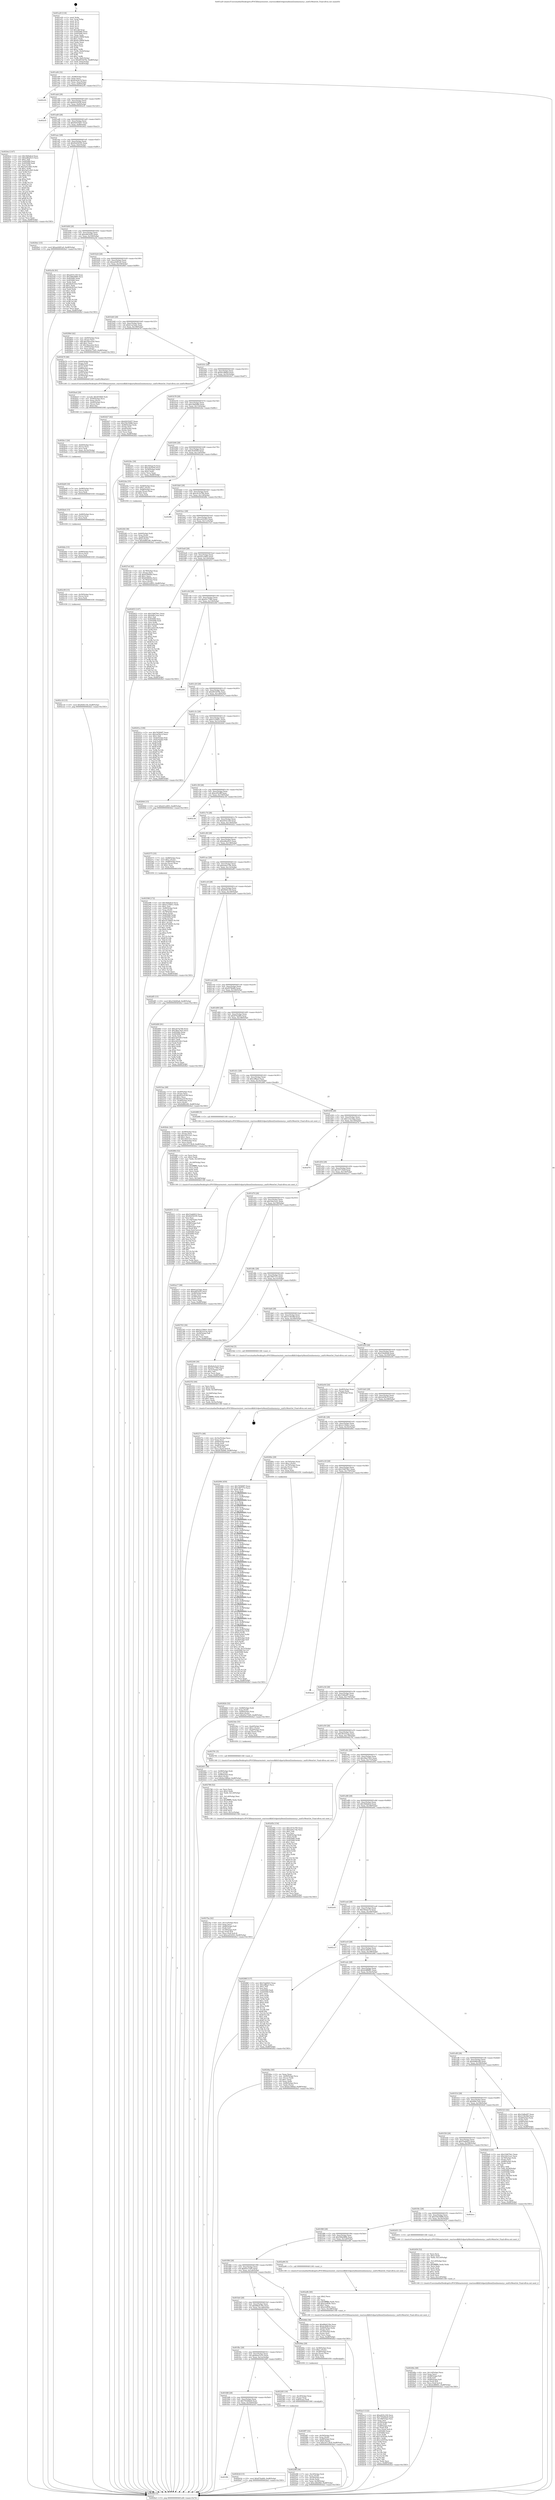 digraph "0x401a20" {
  label = "0x401a20 (/mnt/c/Users/mathe/Desktop/tcc/POCII/binaries/extr_reactossdklib3rdpartylibxml2xmlmemory.c_xmlGcMemGet_Final-ollvm.out::main(0))"
  labelloc = "t"
  node[shape=record]

  Entry [label="",width=0.3,height=0.3,shape=circle,fillcolor=black,style=filled]
  "0x401a94" [label="{
     0x401a94 [32]\l
     | [instrs]\l
     &nbsp;&nbsp;0x401a94 \<+6\>: mov -0xd8(%rbp),%eax\l
     &nbsp;&nbsp;0x401a9a \<+2\>: mov %eax,%ecx\l
     &nbsp;&nbsp;0x401a9c \<+6\>: sub $0x8cdc9a7d,%ecx\l
     &nbsp;&nbsp;0x401aa2 \<+6\>: mov %eax,-0xec(%rbp)\l
     &nbsp;&nbsp;0x401aa8 \<+6\>: mov %ecx,-0xf0(%rbp)\l
     &nbsp;&nbsp;0x401aae \<+6\>: je 0000000000402c91 \<main+0x1271\>\l
  }"]
  "0x402c91" [label="{
     0x402c91\l
  }", style=dashed]
  "0x401ab4" [label="{
     0x401ab4 [28]\l
     | [instrs]\l
     &nbsp;&nbsp;0x401ab4 \<+5\>: jmp 0000000000401ab9 \<main+0x99\>\l
     &nbsp;&nbsp;0x401ab9 \<+6\>: mov -0xec(%rbp),%eax\l
     &nbsp;&nbsp;0x401abf \<+5\>: sub $0x8cf22039,%eax\l
     &nbsp;&nbsp;0x401ac4 \<+6\>: mov %eax,-0xf4(%rbp)\l
     &nbsp;&nbsp;0x401aca \<+6\>: je 0000000000402cf1 \<main+0x12d1\>\l
  }"]
  Exit [label="",width=0.3,height=0.3,shape=circle,fillcolor=black,style=filled,peripheries=2]
  "0x402cf1" [label="{
     0x402cf1\l
  }", style=dashed]
  "0x401ad0" [label="{
     0x401ad0 [28]\l
     | [instrs]\l
     &nbsp;&nbsp;0x401ad0 \<+5\>: jmp 0000000000401ad5 \<main+0xb5\>\l
     &nbsp;&nbsp;0x401ad5 \<+6\>: mov -0xec(%rbp),%eax\l
     &nbsp;&nbsp;0x401adb \<+5\>: sub $0x92035d57,%eax\l
     &nbsp;&nbsp;0x401ae0 \<+6\>: mov %eax,-0xf8(%rbp)\l
     &nbsp;&nbsp;0x401ae6 \<+6\>: je 00000000004024e2 \<main+0xac2\>\l
  }"]
  "0x402c18" [label="{
     0x402c18 [15]\l
     | [instrs]\l
     &nbsp;&nbsp;0x402c18 \<+10\>: movl $0xf440c1fd,-0xd8(%rbp)\l
     &nbsp;&nbsp;0x402c22 \<+5\>: jmp 0000000000402fa3 \<main+0x1583\>\l
  }"]
  "0x4024e2" [label="{
     0x4024e2 [147]\l
     | [instrs]\l
     &nbsp;&nbsp;0x4024e2 \<+5\>: mov $0x3bfda6cd,%eax\l
     &nbsp;&nbsp;0x4024e7 \<+5\>: mov $0xed6ed5c5,%ecx\l
     &nbsp;&nbsp;0x4024ec \<+2\>: mov $0x1,%dl\l
     &nbsp;&nbsp;0x4024ee \<+7\>: mov 0x405060,%esi\l
     &nbsp;&nbsp;0x4024f5 \<+7\>: mov 0x405068,%edi\l
     &nbsp;&nbsp;0x4024fc \<+3\>: mov %esi,%r8d\l
     &nbsp;&nbsp;0x4024ff \<+7\>: sub $0x5a01e945,%r8d\l
     &nbsp;&nbsp;0x402506 \<+4\>: sub $0x1,%r8d\l
     &nbsp;&nbsp;0x40250a \<+7\>: add $0x5a01e945,%r8d\l
     &nbsp;&nbsp;0x402511 \<+4\>: imul %r8d,%esi\l
     &nbsp;&nbsp;0x402515 \<+3\>: and $0x1,%esi\l
     &nbsp;&nbsp;0x402518 \<+3\>: cmp $0x0,%esi\l
     &nbsp;&nbsp;0x40251b \<+4\>: sete %r9b\l
     &nbsp;&nbsp;0x40251f \<+3\>: cmp $0xa,%edi\l
     &nbsp;&nbsp;0x402522 \<+4\>: setl %r10b\l
     &nbsp;&nbsp;0x402526 \<+3\>: mov %r9b,%r11b\l
     &nbsp;&nbsp;0x402529 \<+4\>: xor $0xff,%r11b\l
     &nbsp;&nbsp;0x40252d \<+3\>: mov %r10b,%bl\l
     &nbsp;&nbsp;0x402530 \<+3\>: xor $0xff,%bl\l
     &nbsp;&nbsp;0x402533 \<+3\>: xor $0x1,%dl\l
     &nbsp;&nbsp;0x402536 \<+3\>: mov %r11b,%r14b\l
     &nbsp;&nbsp;0x402539 \<+4\>: and $0xff,%r14b\l
     &nbsp;&nbsp;0x40253d \<+3\>: and %dl,%r9b\l
     &nbsp;&nbsp;0x402540 \<+3\>: mov %bl,%r15b\l
     &nbsp;&nbsp;0x402543 \<+4\>: and $0xff,%r15b\l
     &nbsp;&nbsp;0x402547 \<+3\>: and %dl,%r10b\l
     &nbsp;&nbsp;0x40254a \<+3\>: or %r9b,%r14b\l
     &nbsp;&nbsp;0x40254d \<+3\>: or %r10b,%r15b\l
     &nbsp;&nbsp;0x402550 \<+3\>: xor %r15b,%r14b\l
     &nbsp;&nbsp;0x402553 \<+3\>: or %bl,%r11b\l
     &nbsp;&nbsp;0x402556 \<+4\>: xor $0xff,%r11b\l
     &nbsp;&nbsp;0x40255a \<+3\>: or $0x1,%dl\l
     &nbsp;&nbsp;0x40255d \<+3\>: and %dl,%r11b\l
     &nbsp;&nbsp;0x402560 \<+3\>: or %r11b,%r14b\l
     &nbsp;&nbsp;0x402563 \<+4\>: test $0x1,%r14b\l
     &nbsp;&nbsp;0x402567 \<+3\>: cmovne %ecx,%eax\l
     &nbsp;&nbsp;0x40256a \<+6\>: mov %eax,-0xd8(%rbp)\l
     &nbsp;&nbsp;0x402570 \<+5\>: jmp 0000000000402fa3 \<main+0x1583\>\l
  }"]
  "0x401aec" [label="{
     0x401aec [28]\l
     | [instrs]\l
     &nbsp;&nbsp;0x401aec \<+5\>: jmp 0000000000401af1 \<main+0xd1\>\l
     &nbsp;&nbsp;0x401af1 \<+6\>: mov -0xec(%rbp),%eax\l
     &nbsp;&nbsp;0x401af7 \<+5\>: sub $0x92d34195,%eax\l
     &nbsp;&nbsp;0x401afc \<+6\>: mov %eax,-0xfc(%rbp)\l
     &nbsp;&nbsp;0x401b02 \<+6\>: je 00000000004029a1 \<main+0xf81\>\l
  }"]
  "0x402c09" [label="{
     0x402c09 [15]\l
     | [instrs]\l
     &nbsp;&nbsp;0x402c09 \<+4\>: mov -0x50(%rbp),%rcx\l
     &nbsp;&nbsp;0x402c0d \<+3\>: mov (%rcx),%rcx\l
     &nbsp;&nbsp;0x402c10 \<+3\>: mov %rcx,%rdi\l
     &nbsp;&nbsp;0x402c13 \<+5\>: call 0000000000401030 \<free@plt\>\l
     | [calls]\l
     &nbsp;&nbsp;0x401030 \{1\} (unknown)\l
  }"]
  "0x4029a1" [label="{
     0x4029a1 [15]\l
     | [instrs]\l
     &nbsp;&nbsp;0x4029a1 \<+10\>: movl $0xae0d91a0,-0xd8(%rbp)\l
     &nbsp;&nbsp;0x4029ab \<+5\>: jmp 0000000000402fa3 \<main+0x1583\>\l
  }"]
  "0x401b08" [label="{
     0x401b08 [28]\l
     | [instrs]\l
     &nbsp;&nbsp;0x401b08 \<+5\>: jmp 0000000000401b0d \<main+0xed\>\l
     &nbsp;&nbsp;0x401b0d \<+6\>: mov -0xec(%rbp),%eax\l
     &nbsp;&nbsp;0x401b13 \<+5\>: sub $0xa481b2f5,%eax\l
     &nbsp;&nbsp;0x401b18 \<+6\>: mov %eax,-0x100(%rbp)\l
     &nbsp;&nbsp;0x401b1e \<+6\>: je 0000000000402a3b \<main+0x101b\>\l
  }"]
  "0x402bfa" [label="{
     0x402bfa [15]\l
     | [instrs]\l
     &nbsp;&nbsp;0x402bfa \<+4\>: mov -0x68(%rbp),%rcx\l
     &nbsp;&nbsp;0x402bfe \<+3\>: mov (%rcx),%rcx\l
     &nbsp;&nbsp;0x402c01 \<+3\>: mov %rcx,%rdi\l
     &nbsp;&nbsp;0x402c04 \<+5\>: call 0000000000401030 \<free@plt\>\l
     | [calls]\l
     &nbsp;&nbsp;0x401030 \{1\} (unknown)\l
  }"]
  "0x402a3b" [label="{
     0x402a3b [91]\l
     | [instrs]\l
     &nbsp;&nbsp;0x402a3b \<+5\>: mov $0xe835c100,%eax\l
     &nbsp;&nbsp;0x402a40 \<+5\>: mov $0x599e089b,%ecx\l
     &nbsp;&nbsp;0x402a45 \<+7\>: mov 0x405060,%edx\l
     &nbsp;&nbsp;0x402a4c \<+7\>: mov 0x405068,%esi\l
     &nbsp;&nbsp;0x402a53 \<+2\>: mov %edx,%edi\l
     &nbsp;&nbsp;0x402a55 \<+6\>: sub $0x4b2b33e2,%edi\l
     &nbsp;&nbsp;0x402a5b \<+3\>: sub $0x1,%edi\l
     &nbsp;&nbsp;0x402a5e \<+6\>: add $0x4b2b33e2,%edi\l
     &nbsp;&nbsp;0x402a64 \<+3\>: imul %edi,%edx\l
     &nbsp;&nbsp;0x402a67 \<+3\>: and $0x1,%edx\l
     &nbsp;&nbsp;0x402a6a \<+3\>: cmp $0x0,%edx\l
     &nbsp;&nbsp;0x402a6d \<+4\>: sete %r8b\l
     &nbsp;&nbsp;0x402a71 \<+3\>: cmp $0xa,%esi\l
     &nbsp;&nbsp;0x402a74 \<+4\>: setl %r9b\l
     &nbsp;&nbsp;0x402a78 \<+3\>: mov %r8b,%r10b\l
     &nbsp;&nbsp;0x402a7b \<+3\>: and %r9b,%r10b\l
     &nbsp;&nbsp;0x402a7e \<+3\>: xor %r9b,%r8b\l
     &nbsp;&nbsp;0x402a81 \<+3\>: or %r8b,%r10b\l
     &nbsp;&nbsp;0x402a84 \<+4\>: test $0x1,%r10b\l
     &nbsp;&nbsp;0x402a88 \<+3\>: cmovne %ecx,%eax\l
     &nbsp;&nbsp;0x402a8b \<+6\>: mov %eax,-0xd8(%rbp)\l
     &nbsp;&nbsp;0x402a91 \<+5\>: jmp 0000000000402fa3 \<main+0x1583\>\l
  }"]
  "0x401b24" [label="{
     0x401b24 [28]\l
     | [instrs]\l
     &nbsp;&nbsp;0x401b24 \<+5\>: jmp 0000000000401b29 \<main+0x109\>\l
     &nbsp;&nbsp;0x401b29 \<+6\>: mov -0xec(%rbp),%eax\l
     &nbsp;&nbsp;0x401b2f \<+5\>: sub $0xae0d91a0,%eax\l
     &nbsp;&nbsp;0x401b34 \<+6\>: mov %eax,-0x104(%rbp)\l
     &nbsp;&nbsp;0x401b3a \<+6\>: je 00000000004029b0 \<main+0xf90\>\l
  }"]
  "0x402beb" [label="{
     0x402beb [15]\l
     | [instrs]\l
     &nbsp;&nbsp;0x402beb \<+4\>: mov -0x80(%rbp),%rcx\l
     &nbsp;&nbsp;0x402bef \<+3\>: mov (%rcx),%rcx\l
     &nbsp;&nbsp;0x402bf2 \<+3\>: mov %rcx,%rdi\l
     &nbsp;&nbsp;0x402bf5 \<+5\>: call 0000000000401030 \<free@plt\>\l
     | [calls]\l
     &nbsp;&nbsp;0x401030 \{1\} (unknown)\l
  }"]
  "0x4029b0" [label="{
     0x4029b0 [42]\l
     | [instrs]\l
     &nbsp;&nbsp;0x4029b0 \<+4\>: mov -0x60(%rbp),%rax\l
     &nbsp;&nbsp;0x4029b4 \<+2\>: mov (%rax),%ecx\l
     &nbsp;&nbsp;0x4029b6 \<+6\>: add $0x34eca2ae,%ecx\l
     &nbsp;&nbsp;0x4029bc \<+3\>: add $0x1,%ecx\l
     &nbsp;&nbsp;0x4029bf \<+6\>: sub $0x34eca2ae,%ecx\l
     &nbsp;&nbsp;0x4029c5 \<+4\>: mov -0x60(%rbp),%rax\l
     &nbsp;&nbsp;0x4029c9 \<+2\>: mov %ecx,(%rax)\l
     &nbsp;&nbsp;0x4029cb \<+10\>: movl $0x65e71bf5,-0xd8(%rbp)\l
     &nbsp;&nbsp;0x4029d5 \<+5\>: jmp 0000000000402fa3 \<main+0x1583\>\l
  }"]
  "0x401b40" [label="{
     0x401b40 [28]\l
     | [instrs]\l
     &nbsp;&nbsp;0x401b40 \<+5\>: jmp 0000000000401b45 \<main+0x125\>\l
     &nbsp;&nbsp;0x401b45 \<+6\>: mov -0xec(%rbp),%eax\l
     &nbsp;&nbsp;0x401b4b \<+5\>: sub $0xb1a23adc,%eax\l
     &nbsp;&nbsp;0x401b50 \<+6\>: mov %eax,-0x108(%rbp)\l
     &nbsp;&nbsp;0x401b56 \<+6\>: je 0000000000402b76 \<main+0x1156\>\l
  }"]
  "0x402bd9" [label="{
     0x402bd9 [18]\l
     | [instrs]\l
     &nbsp;&nbsp;0x402bd9 \<+7\>: mov -0x98(%rbp),%rcx\l
     &nbsp;&nbsp;0x402be0 \<+3\>: mov (%rcx),%rcx\l
     &nbsp;&nbsp;0x402be3 \<+3\>: mov %rcx,%rdi\l
     &nbsp;&nbsp;0x402be6 \<+5\>: call 0000000000401030 \<free@plt\>\l
     | [calls]\l
     &nbsp;&nbsp;0x401030 \{1\} (unknown)\l
  }"]
  "0x402b76" [label="{
     0x402b76 [46]\l
     | [instrs]\l
     &nbsp;&nbsp;0x402b76 \<+7\>: mov -0xb0(%rbp),%rax\l
     &nbsp;&nbsp;0x402b7d \<+3\>: mov (%rax),%rdi\l
     &nbsp;&nbsp;0x402b80 \<+7\>: mov -0x98(%rbp),%rax\l
     &nbsp;&nbsp;0x402b87 \<+3\>: mov (%rax),%rsi\l
     &nbsp;&nbsp;0x402b8a \<+4\>: mov -0x80(%rbp),%rax\l
     &nbsp;&nbsp;0x402b8e \<+3\>: mov (%rax),%rdx\l
     &nbsp;&nbsp;0x402b91 \<+4\>: mov -0x68(%rbp),%rax\l
     &nbsp;&nbsp;0x402b95 \<+3\>: mov (%rax),%rcx\l
     &nbsp;&nbsp;0x402b98 \<+4\>: mov -0x50(%rbp),%rax\l
     &nbsp;&nbsp;0x402b9c \<+3\>: mov (%rax),%r8\l
     &nbsp;&nbsp;0x402b9f \<+5\>: call 0000000000401240 \<xmlGcMemGet\>\l
     | [calls]\l
     &nbsp;&nbsp;0x401240 \{1\} (/mnt/c/Users/mathe/Desktop/tcc/POCII/binaries/extr_reactossdklib3rdpartylibxml2xmlmemory.c_xmlGcMemGet_Final-ollvm.out::xmlGcMemGet)\l
  }"]
  "0x401b5c" [label="{
     0x401b5c [28]\l
     | [instrs]\l
     &nbsp;&nbsp;0x401b5c \<+5\>: jmp 0000000000401b61 \<main+0x141\>\l
     &nbsp;&nbsp;0x401b61 \<+6\>: mov -0xec(%rbp),%eax\l
     &nbsp;&nbsp;0x401b67 \<+5\>: sub $0xbe186fad,%eax\l
     &nbsp;&nbsp;0x401b6c \<+6\>: mov %eax,-0x10c(%rbp)\l
     &nbsp;&nbsp;0x401b72 \<+6\>: je 0000000000402427 \<main+0xa07\>\l
  }"]
  "0x402bc1" [label="{
     0x402bc1 [24]\l
     | [instrs]\l
     &nbsp;&nbsp;0x402bc1 \<+7\>: mov -0xb0(%rbp),%rcx\l
     &nbsp;&nbsp;0x402bc8 \<+3\>: mov (%rcx),%rcx\l
     &nbsp;&nbsp;0x402bcb \<+3\>: mov %rcx,%rdi\l
     &nbsp;&nbsp;0x402bce \<+6\>: mov %eax,-0x1dc(%rbp)\l
     &nbsp;&nbsp;0x402bd4 \<+5\>: call 0000000000401030 \<free@plt\>\l
     | [calls]\l
     &nbsp;&nbsp;0x401030 \{1\} (unknown)\l
  }"]
  "0x402427" [label="{
     0x402427 [42]\l
     | [instrs]\l
     &nbsp;&nbsp;0x402427 \<+5\>: mov $0x92035d57,%eax\l
     &nbsp;&nbsp;0x40242c \<+5\>: mov $0x55b35688,%ecx\l
     &nbsp;&nbsp;0x402431 \<+7\>: mov -0x90(%rbp),%rdx\l
     &nbsp;&nbsp;0x402438 \<+2\>: mov (%rdx),%esi\l
     &nbsp;&nbsp;0x40243a \<+7\>: mov -0xa0(%rbp),%rdx\l
     &nbsp;&nbsp;0x402441 \<+2\>: cmp (%rdx),%esi\l
     &nbsp;&nbsp;0x402443 \<+3\>: cmovl %ecx,%eax\l
     &nbsp;&nbsp;0x402446 \<+6\>: mov %eax,-0xd8(%rbp)\l
     &nbsp;&nbsp;0x40244c \<+5\>: jmp 0000000000402fa3 \<main+0x1583\>\l
  }"]
  "0x401b78" [label="{
     0x401b78 [28]\l
     | [instrs]\l
     &nbsp;&nbsp;0x401b78 \<+5\>: jmp 0000000000401b7d \<main+0x15d\>\l
     &nbsp;&nbsp;0x401b7d \<+6\>: mov -0xec(%rbp),%eax\l
     &nbsp;&nbsp;0x401b83 \<+5\>: sub $0xc28d2fb6,%eax\l
     &nbsp;&nbsp;0x401b88 \<+6\>: mov %eax,-0x110(%rbp)\l
     &nbsp;&nbsp;0x401b8e \<+6\>: je 00000000004022bc \<main+0x89c\>\l
  }"]
  "0x402ba4" [label="{
     0x402ba4 [29]\l
     | [instrs]\l
     &nbsp;&nbsp;0x402ba4 \<+10\>: movabs $0x4030b6,%rdi\l
     &nbsp;&nbsp;0x402bae \<+4\>: mov -0x40(%rbp),%rcx\l
     &nbsp;&nbsp;0x402bb2 \<+2\>: mov %eax,(%rcx)\l
     &nbsp;&nbsp;0x402bb4 \<+4\>: mov -0x40(%rbp),%rcx\l
     &nbsp;&nbsp;0x402bb8 \<+2\>: mov (%rcx),%esi\l
     &nbsp;&nbsp;0x402bba \<+2\>: mov $0x0,%al\l
     &nbsp;&nbsp;0x402bbc \<+5\>: call 0000000000401040 \<printf@plt\>\l
     | [calls]\l
     &nbsp;&nbsp;0x401040 \{1\} (unknown)\l
  }"]
  "0x4022bc" [label="{
     0x4022bc [30]\l
     | [instrs]\l
     &nbsp;&nbsp;0x4022bc \<+5\>: mov $0x3febae74,%eax\l
     &nbsp;&nbsp;0x4022c1 \<+5\>: mov $0xc4e45f50,%ecx\l
     &nbsp;&nbsp;0x4022c6 \<+3\>: mov -0x30(%rbp),%edx\l
     &nbsp;&nbsp;0x4022c9 \<+3\>: cmp $0x0,%edx\l
     &nbsp;&nbsp;0x4022cc \<+3\>: cmove %ecx,%eax\l
     &nbsp;&nbsp;0x4022cf \<+6\>: mov %eax,-0xd8(%rbp)\l
     &nbsp;&nbsp;0x4022d5 \<+5\>: jmp 0000000000402fa3 \<main+0x1583\>\l
  }"]
  "0x401b94" [label="{
     0x401b94 [28]\l
     | [instrs]\l
     &nbsp;&nbsp;0x401b94 \<+5\>: jmp 0000000000401b99 \<main+0x179\>\l
     &nbsp;&nbsp;0x401b99 \<+6\>: mov -0xec(%rbp),%eax\l
     &nbsp;&nbsp;0x401b9f \<+5\>: sub $0xc4e45f50,%eax\l
     &nbsp;&nbsp;0x401ba4 \<+6\>: mov %eax,-0x114(%rbp)\l
     &nbsp;&nbsp;0x401baa \<+6\>: je 00000000004022da \<main+0x8ba\>\l
  }"]
  "0x401ff4" [label="{
     0x401ff4\l
  }", style=dashed]
  "0x4022da" [label="{
     0x4022da [35]\l
     | [instrs]\l
     &nbsp;&nbsp;0x4022da \<+7\>: mov -0xb8(%rbp),%rax\l
     &nbsp;&nbsp;0x4022e1 \<+6\>: movl $0x1,(%rax)\l
     &nbsp;&nbsp;0x4022e7 \<+7\>: mov -0xb8(%rbp),%rax\l
     &nbsp;&nbsp;0x4022ee \<+3\>: movslq (%rax),%rax\l
     &nbsp;&nbsp;0x4022f1 \<+4\>: shl $0x2,%rax\l
     &nbsp;&nbsp;0x4022f5 \<+3\>: mov %rax,%rdi\l
     &nbsp;&nbsp;0x4022f8 \<+5\>: call 0000000000401050 \<malloc@plt\>\l
     | [calls]\l
     &nbsp;&nbsp;0x401050 \{1\} (unknown)\l
  }"]
  "0x401bb0" [label="{
     0x401bb0 [28]\l
     | [instrs]\l
     &nbsp;&nbsp;0x401bb0 \<+5\>: jmp 0000000000401bb5 \<main+0x195\>\l
     &nbsp;&nbsp;0x401bb5 \<+6\>: mov -0xec(%rbp),%eax\l
     &nbsp;&nbsp;0x401bbb \<+5\>: sub $0xcd15e794,%eax\l
     &nbsp;&nbsp;0x401bc0 \<+6\>: mov %eax,-0x118(%rbp)\l
     &nbsp;&nbsp;0x401bc6 \<+6\>: je 0000000000402f8c \<main+0x156c\>\l
  }"]
  "0x402b3d" [label="{
     0x402b3d [15]\l
     | [instrs]\l
     &nbsp;&nbsp;0x402b3d \<+10\>: movl $0x870ad64,-0xd8(%rbp)\l
     &nbsp;&nbsp;0x402b47 \<+5\>: jmp 0000000000402fa3 \<main+0x1583\>\l
  }"]
  "0x402f8c" [label="{
     0x402f8c\l
  }", style=dashed]
  "0x401bcc" [label="{
     0x401bcc [28]\l
     | [instrs]\l
     &nbsp;&nbsp;0x401bcc \<+5\>: jmp 0000000000401bd1 \<main+0x1b1\>\l
     &nbsp;&nbsp;0x401bd1 \<+6\>: mov -0xec(%rbp),%eax\l
     &nbsp;&nbsp;0x401bd7 \<+5\>: sub $0xced1b503,%eax\l
     &nbsp;&nbsp;0x401bdc \<+6\>: mov %eax,-0x11c(%rbp)\l
     &nbsp;&nbsp;0x401be2 \<+6\>: je 00000000004027e4 \<main+0xdc4\>\l
  }"]
  "0x402ac3" [label="{
     0x402ac3 [122]\l
     | [instrs]\l
     &nbsp;&nbsp;0x402ac3 \<+5\>: mov $0xe835c100,%ecx\l
     &nbsp;&nbsp;0x402ac8 \<+5\>: mov $0x705d4be8,%edx\l
     &nbsp;&nbsp;0x402acd \<+6\>: mov -0x1d8(%rbp),%esi\l
     &nbsp;&nbsp;0x402ad3 \<+3\>: imul %eax,%esi\l
     &nbsp;&nbsp;0x402ad6 \<+4\>: mov -0x50(%rbp),%rdi\l
     &nbsp;&nbsp;0x402ada \<+3\>: mov (%rdi),%rdi\l
     &nbsp;&nbsp;0x402add \<+4\>: mov -0x48(%rbp),%r8\l
     &nbsp;&nbsp;0x402ae1 \<+3\>: movslq (%r8),%r8\l
     &nbsp;&nbsp;0x402ae4 \<+4\>: mov %esi,(%rdi,%r8,4)\l
     &nbsp;&nbsp;0x402ae8 \<+7\>: mov 0x405060,%eax\l
     &nbsp;&nbsp;0x402aef \<+7\>: mov 0x405068,%esi\l
     &nbsp;&nbsp;0x402af6 \<+3\>: mov %eax,%r9d\l
     &nbsp;&nbsp;0x402af9 \<+7\>: add $0x1c6305da,%r9d\l
     &nbsp;&nbsp;0x402b00 \<+4\>: sub $0x1,%r9d\l
     &nbsp;&nbsp;0x402b04 \<+7\>: sub $0x1c6305da,%r9d\l
     &nbsp;&nbsp;0x402b0b \<+4\>: imul %r9d,%eax\l
     &nbsp;&nbsp;0x402b0f \<+3\>: and $0x1,%eax\l
     &nbsp;&nbsp;0x402b12 \<+3\>: cmp $0x0,%eax\l
     &nbsp;&nbsp;0x402b15 \<+4\>: sete %r10b\l
     &nbsp;&nbsp;0x402b19 \<+3\>: cmp $0xa,%esi\l
     &nbsp;&nbsp;0x402b1c \<+4\>: setl %r11b\l
     &nbsp;&nbsp;0x402b20 \<+3\>: mov %r10b,%bl\l
     &nbsp;&nbsp;0x402b23 \<+3\>: and %r11b,%bl\l
     &nbsp;&nbsp;0x402b26 \<+3\>: xor %r11b,%r10b\l
     &nbsp;&nbsp;0x402b29 \<+3\>: or %r10b,%bl\l
     &nbsp;&nbsp;0x402b2c \<+3\>: test $0x1,%bl\l
     &nbsp;&nbsp;0x402b2f \<+3\>: cmovne %edx,%ecx\l
     &nbsp;&nbsp;0x402b32 \<+6\>: mov %ecx,-0xd8(%rbp)\l
     &nbsp;&nbsp;0x402b38 \<+5\>: jmp 0000000000402fa3 \<main+0x1583\>\l
  }"]
  "0x4027e4" [label="{
     0x4027e4 [42]\l
     | [instrs]\l
     &nbsp;&nbsp;0x4027e4 \<+4\>: mov -0x78(%rbp),%rax\l
     &nbsp;&nbsp;0x4027e8 \<+2\>: mov (%rax),%ecx\l
     &nbsp;&nbsp;0x4027ea \<+6\>: sub $0x63f4fd4a,%ecx\l
     &nbsp;&nbsp;0x4027f0 \<+3\>: add $0x1,%ecx\l
     &nbsp;&nbsp;0x4027f3 \<+6\>: add $0x63f4fd4a,%ecx\l
     &nbsp;&nbsp;0x4027f9 \<+4\>: mov -0x78(%rbp),%rax\l
     &nbsp;&nbsp;0x4027fd \<+2\>: mov %ecx,(%rax)\l
     &nbsp;&nbsp;0x4027ff \<+10\>: movl $0xd21e4f03,-0xd8(%rbp)\l
     &nbsp;&nbsp;0x402809 \<+5\>: jmp 0000000000402fa3 \<main+0x1583\>\l
  }"]
  "0x401be8" [label="{
     0x401be8 [28]\l
     | [instrs]\l
     &nbsp;&nbsp;0x401be8 \<+5\>: jmp 0000000000401bed \<main+0x1cd\>\l
     &nbsp;&nbsp;0x401bed \<+6\>: mov -0xec(%rbp),%eax\l
     &nbsp;&nbsp;0x401bf3 \<+5\>: sub $0xd21e4f03,%eax\l
     &nbsp;&nbsp;0x401bf8 \<+6\>: mov %eax,-0x120(%rbp)\l
     &nbsp;&nbsp;0x401bfe \<+6\>: je 0000000000402653 \<main+0xc33\>\l
  }"]
  "0x402a9b" [label="{
     0x402a9b [40]\l
     | [instrs]\l
     &nbsp;&nbsp;0x402a9b \<+5\>: mov $0x2,%ecx\l
     &nbsp;&nbsp;0x402aa0 \<+1\>: cltd\l
     &nbsp;&nbsp;0x402aa1 \<+2\>: idiv %ecx\l
     &nbsp;&nbsp;0x402aa3 \<+6\>: imul $0xfffffffe,%edx,%ecx\l
     &nbsp;&nbsp;0x402aa9 \<+6\>: add $0xa3cff39c,%ecx\l
     &nbsp;&nbsp;0x402aaf \<+3\>: add $0x1,%ecx\l
     &nbsp;&nbsp;0x402ab2 \<+6\>: sub $0xa3cff39c,%ecx\l
     &nbsp;&nbsp;0x402ab8 \<+6\>: mov %ecx,-0x1d8(%rbp)\l
     &nbsp;&nbsp;0x402abe \<+5\>: call 0000000000401160 \<next_i\>\l
     | [calls]\l
     &nbsp;&nbsp;0x401160 \{1\} (/mnt/c/Users/mathe/Desktop/tcc/POCII/binaries/extr_reactossdklib3rdpartylibxml2xmlmemory.c_xmlGcMemGet_Final-ollvm.out::next_i)\l
  }"]
  "0x402653" [label="{
     0x402653 [147]\l
     | [instrs]\l
     &nbsp;&nbsp;0x402653 \<+5\>: mov $0x334679e1,%eax\l
     &nbsp;&nbsp;0x402658 \<+5\>: mov $0x4d9c7eee,%ecx\l
     &nbsp;&nbsp;0x40265d \<+2\>: mov $0x1,%dl\l
     &nbsp;&nbsp;0x40265f \<+7\>: mov 0x405060,%esi\l
     &nbsp;&nbsp;0x402666 \<+7\>: mov 0x405068,%edi\l
     &nbsp;&nbsp;0x40266d \<+3\>: mov %esi,%r8d\l
     &nbsp;&nbsp;0x402670 \<+7\>: add $0x1a02e2f4,%r8d\l
     &nbsp;&nbsp;0x402677 \<+4\>: sub $0x1,%r8d\l
     &nbsp;&nbsp;0x40267b \<+7\>: sub $0x1a02e2f4,%r8d\l
     &nbsp;&nbsp;0x402682 \<+4\>: imul %r8d,%esi\l
     &nbsp;&nbsp;0x402686 \<+3\>: and $0x1,%esi\l
     &nbsp;&nbsp;0x402689 \<+3\>: cmp $0x0,%esi\l
     &nbsp;&nbsp;0x40268c \<+4\>: sete %r9b\l
     &nbsp;&nbsp;0x402690 \<+3\>: cmp $0xa,%edi\l
     &nbsp;&nbsp;0x402693 \<+4\>: setl %r10b\l
     &nbsp;&nbsp;0x402697 \<+3\>: mov %r9b,%r11b\l
     &nbsp;&nbsp;0x40269a \<+4\>: xor $0xff,%r11b\l
     &nbsp;&nbsp;0x40269e \<+3\>: mov %r10b,%bl\l
     &nbsp;&nbsp;0x4026a1 \<+3\>: xor $0xff,%bl\l
     &nbsp;&nbsp;0x4026a4 \<+3\>: xor $0x0,%dl\l
     &nbsp;&nbsp;0x4026a7 \<+3\>: mov %r11b,%r14b\l
     &nbsp;&nbsp;0x4026aa \<+4\>: and $0x0,%r14b\l
     &nbsp;&nbsp;0x4026ae \<+3\>: and %dl,%r9b\l
     &nbsp;&nbsp;0x4026b1 \<+3\>: mov %bl,%r15b\l
     &nbsp;&nbsp;0x4026b4 \<+4\>: and $0x0,%r15b\l
     &nbsp;&nbsp;0x4026b8 \<+3\>: and %dl,%r10b\l
     &nbsp;&nbsp;0x4026bb \<+3\>: or %r9b,%r14b\l
     &nbsp;&nbsp;0x4026be \<+3\>: or %r10b,%r15b\l
     &nbsp;&nbsp;0x4026c1 \<+3\>: xor %r15b,%r14b\l
     &nbsp;&nbsp;0x4026c4 \<+3\>: or %bl,%r11b\l
     &nbsp;&nbsp;0x4026c7 \<+4\>: xor $0xff,%r11b\l
     &nbsp;&nbsp;0x4026cb \<+3\>: or $0x0,%dl\l
     &nbsp;&nbsp;0x4026ce \<+3\>: and %dl,%r11b\l
     &nbsp;&nbsp;0x4026d1 \<+3\>: or %r11b,%r14b\l
     &nbsp;&nbsp;0x4026d4 \<+4\>: test $0x1,%r14b\l
     &nbsp;&nbsp;0x4026d8 \<+3\>: cmovne %ecx,%eax\l
     &nbsp;&nbsp;0x4026db \<+6\>: mov %eax,-0xd8(%rbp)\l
     &nbsp;&nbsp;0x4026e1 \<+5\>: jmp 0000000000402fa3 \<main+0x1583\>\l
  }"]
  "0x401c04" [label="{
     0x401c04 [28]\l
     | [instrs]\l
     &nbsp;&nbsp;0x401c04 \<+5\>: jmp 0000000000401c09 \<main+0x1e9\>\l
     &nbsp;&nbsp;0x401c09 \<+6\>: mov -0xec(%rbp),%eax\l
     &nbsp;&nbsp;0x401c0f \<+5\>: sub $0xd3c77f82,%eax\l
     &nbsp;&nbsp;0x401c14 \<+6\>: mov %eax,-0x124(%rbp)\l
     &nbsp;&nbsp;0x401c1a \<+6\>: je 0000000000402264 \<main+0x844\>\l
  }"]
  "0x4029f7" [label="{
     0x4029f7 [32]\l
     | [instrs]\l
     &nbsp;&nbsp;0x4029f7 \<+4\>: mov -0x50(%rbp),%rdi\l
     &nbsp;&nbsp;0x4029fb \<+3\>: mov %rax,(%rdi)\l
     &nbsp;&nbsp;0x4029fe \<+4\>: mov -0x48(%rbp),%rax\l
     &nbsp;&nbsp;0x402a02 \<+6\>: movl $0x0,(%rax)\l
     &nbsp;&nbsp;0x402a08 \<+10\>: movl $0x16713b3f,-0xd8(%rbp)\l
     &nbsp;&nbsp;0x402a12 \<+5\>: jmp 0000000000402fa3 \<main+0x1583\>\l
  }"]
  "0x402264" [label="{
     0x402264\l
  }", style=dashed]
  "0x401c20" [label="{
     0x401c20 [28]\l
     | [instrs]\l
     &nbsp;&nbsp;0x401c20 \<+5\>: jmp 0000000000401c25 \<main+0x205\>\l
     &nbsp;&nbsp;0x401c25 \<+6\>: mov -0xec(%rbp),%eax\l
     &nbsp;&nbsp;0x401c2b \<+5\>: sub $0xd933d79e,%eax\l
     &nbsp;&nbsp;0x401c30 \<+6\>: mov %eax,-0x128(%rbp)\l
     &nbsp;&nbsp;0x401c36 \<+6\>: je 000000000040201a \<main+0x5fa\>\l
  }"]
  "0x402931" [label="{
     0x402931 [112]\l
     | [instrs]\l
     &nbsp;&nbsp;0x402931 \<+5\>: mov $0x53abfd23,%ecx\l
     &nbsp;&nbsp;0x402936 \<+5\>: mov $0x92d34195,%edx\l
     &nbsp;&nbsp;0x40293b \<+2\>: xor %esi,%esi\l
     &nbsp;&nbsp;0x40293d \<+6\>: mov -0x1d4(%rbp),%edi\l
     &nbsp;&nbsp;0x402943 \<+3\>: imul %eax,%edi\l
     &nbsp;&nbsp;0x402946 \<+4\>: mov -0x68(%rbp),%r8\l
     &nbsp;&nbsp;0x40294a \<+3\>: mov (%r8),%r8\l
     &nbsp;&nbsp;0x40294d \<+4\>: mov -0x60(%rbp),%r9\l
     &nbsp;&nbsp;0x402951 \<+3\>: movslq (%r9),%r9\l
     &nbsp;&nbsp;0x402954 \<+4\>: mov %edi,(%r8,%r9,4)\l
     &nbsp;&nbsp;0x402958 \<+7\>: mov 0x405060,%eax\l
     &nbsp;&nbsp;0x40295f \<+7\>: mov 0x405068,%edi\l
     &nbsp;&nbsp;0x402966 \<+3\>: sub $0x1,%esi\l
     &nbsp;&nbsp;0x402969 \<+3\>: mov %eax,%r10d\l
     &nbsp;&nbsp;0x40296c \<+3\>: add %esi,%r10d\l
     &nbsp;&nbsp;0x40296f \<+4\>: imul %r10d,%eax\l
     &nbsp;&nbsp;0x402973 \<+3\>: and $0x1,%eax\l
     &nbsp;&nbsp;0x402976 \<+3\>: cmp $0x0,%eax\l
     &nbsp;&nbsp;0x402979 \<+4\>: sete %r11b\l
     &nbsp;&nbsp;0x40297d \<+3\>: cmp $0xa,%edi\l
     &nbsp;&nbsp;0x402980 \<+3\>: setl %bl\l
     &nbsp;&nbsp;0x402983 \<+3\>: mov %r11b,%r14b\l
     &nbsp;&nbsp;0x402986 \<+3\>: and %bl,%r14b\l
     &nbsp;&nbsp;0x402989 \<+3\>: xor %bl,%r11b\l
     &nbsp;&nbsp;0x40298c \<+3\>: or %r11b,%r14b\l
     &nbsp;&nbsp;0x40298f \<+4\>: test $0x1,%r14b\l
     &nbsp;&nbsp;0x402993 \<+3\>: cmovne %edx,%ecx\l
     &nbsp;&nbsp;0x402996 \<+6\>: mov %ecx,-0xd8(%rbp)\l
     &nbsp;&nbsp;0x40299c \<+5\>: jmp 0000000000402fa3 \<main+0x1583\>\l
  }"]
  "0x40201a" [label="{
     0x40201a [106]\l
     | [instrs]\l
     &nbsp;&nbsp;0x40201a \<+5\>: mov $0x765f49f7,%eax\l
     &nbsp;&nbsp;0x40201f \<+5\>: mov $0x2af39c1f,%ecx\l
     &nbsp;&nbsp;0x402024 \<+2\>: mov $0x1,%dl\l
     &nbsp;&nbsp;0x402026 \<+7\>: mov -0xd2(%rbp),%sil\l
     &nbsp;&nbsp;0x40202d \<+7\>: mov -0xd1(%rbp),%dil\l
     &nbsp;&nbsp;0x402034 \<+3\>: mov %sil,%r8b\l
     &nbsp;&nbsp;0x402037 \<+4\>: xor $0xff,%r8b\l
     &nbsp;&nbsp;0x40203b \<+3\>: mov %dil,%r9b\l
     &nbsp;&nbsp;0x40203e \<+4\>: xor $0xff,%r9b\l
     &nbsp;&nbsp;0x402042 \<+3\>: xor $0x1,%dl\l
     &nbsp;&nbsp;0x402045 \<+3\>: mov %r8b,%r10b\l
     &nbsp;&nbsp;0x402048 \<+4\>: and $0xff,%r10b\l
     &nbsp;&nbsp;0x40204c \<+3\>: and %dl,%sil\l
     &nbsp;&nbsp;0x40204f \<+3\>: mov %r9b,%r11b\l
     &nbsp;&nbsp;0x402052 \<+4\>: and $0xff,%r11b\l
     &nbsp;&nbsp;0x402056 \<+3\>: and %dl,%dil\l
     &nbsp;&nbsp;0x402059 \<+3\>: or %sil,%r10b\l
     &nbsp;&nbsp;0x40205c \<+3\>: or %dil,%r11b\l
     &nbsp;&nbsp;0x40205f \<+3\>: xor %r11b,%r10b\l
     &nbsp;&nbsp;0x402062 \<+3\>: or %r9b,%r8b\l
     &nbsp;&nbsp;0x402065 \<+4\>: xor $0xff,%r8b\l
     &nbsp;&nbsp;0x402069 \<+3\>: or $0x1,%dl\l
     &nbsp;&nbsp;0x40206c \<+3\>: and %dl,%r8b\l
     &nbsp;&nbsp;0x40206f \<+3\>: or %r8b,%r10b\l
     &nbsp;&nbsp;0x402072 \<+4\>: test $0x1,%r10b\l
     &nbsp;&nbsp;0x402076 \<+3\>: cmovne %ecx,%eax\l
     &nbsp;&nbsp;0x402079 \<+6\>: mov %eax,-0xd8(%rbp)\l
     &nbsp;&nbsp;0x40207f \<+5\>: jmp 0000000000402fa3 \<main+0x1583\>\l
  }"]
  "0x401c3c" [label="{
     0x401c3c [28]\l
     | [instrs]\l
     &nbsp;&nbsp;0x401c3c \<+5\>: jmp 0000000000401c41 \<main+0x221\>\l
     &nbsp;&nbsp;0x401c41 \<+6\>: mov -0xec(%rbp),%eax\l
     &nbsp;&nbsp;0x401c47 \<+5\>: sub $0xe123091c,%eax\l
     &nbsp;&nbsp;0x401c4c \<+6\>: mov %eax,-0x12c(%rbp)\l
     &nbsp;&nbsp;0x401c52 \<+6\>: je 0000000000402644 \<main+0xc24\>\l
  }"]
  "0x402fa3" [label="{
     0x402fa3 [5]\l
     | [instrs]\l
     &nbsp;&nbsp;0x402fa3 \<+5\>: jmp 0000000000401a94 \<main+0x74\>\l
  }"]
  "0x401a20" [label="{
     0x401a20 [116]\l
     | [instrs]\l
     &nbsp;&nbsp;0x401a20 \<+1\>: push %rbp\l
     &nbsp;&nbsp;0x401a21 \<+3\>: mov %rsp,%rbp\l
     &nbsp;&nbsp;0x401a24 \<+2\>: push %r15\l
     &nbsp;&nbsp;0x401a26 \<+2\>: push %r14\l
     &nbsp;&nbsp;0x401a28 \<+2\>: push %r13\l
     &nbsp;&nbsp;0x401a2a \<+2\>: push %r12\l
     &nbsp;&nbsp;0x401a2c \<+1\>: push %rbx\l
     &nbsp;&nbsp;0x401a2d \<+7\>: sub $0x1d8,%rsp\l
     &nbsp;&nbsp;0x401a34 \<+7\>: mov 0x405060,%eax\l
     &nbsp;&nbsp;0x401a3b \<+7\>: mov 0x405068,%ecx\l
     &nbsp;&nbsp;0x401a42 \<+2\>: mov %eax,%edx\l
     &nbsp;&nbsp;0x401a44 \<+6\>: sub $0x81c08f4f,%edx\l
     &nbsp;&nbsp;0x401a4a \<+3\>: sub $0x1,%edx\l
     &nbsp;&nbsp;0x401a4d \<+6\>: add $0x81c08f4f,%edx\l
     &nbsp;&nbsp;0x401a53 \<+3\>: imul %edx,%eax\l
     &nbsp;&nbsp;0x401a56 \<+3\>: and $0x1,%eax\l
     &nbsp;&nbsp;0x401a59 \<+3\>: cmp $0x0,%eax\l
     &nbsp;&nbsp;0x401a5c \<+4\>: sete %r8b\l
     &nbsp;&nbsp;0x401a60 \<+4\>: and $0x1,%r8b\l
     &nbsp;&nbsp;0x401a64 \<+7\>: mov %r8b,-0xd2(%rbp)\l
     &nbsp;&nbsp;0x401a6b \<+3\>: cmp $0xa,%ecx\l
     &nbsp;&nbsp;0x401a6e \<+4\>: setl %r8b\l
     &nbsp;&nbsp;0x401a72 \<+4\>: and $0x1,%r8b\l
     &nbsp;&nbsp;0x401a76 \<+7\>: mov %r8b,-0xd1(%rbp)\l
     &nbsp;&nbsp;0x401a7d \<+10\>: movl $0xd933d79e,-0xd8(%rbp)\l
     &nbsp;&nbsp;0x401a87 \<+6\>: mov %edi,-0xdc(%rbp)\l
     &nbsp;&nbsp;0x401a8d \<+7\>: mov %rsi,-0xe8(%rbp)\l
  }"]
  "0x4028fd" [label="{
     0x4028fd [52]\l
     | [instrs]\l
     &nbsp;&nbsp;0x4028fd \<+2\>: xor %ecx,%ecx\l
     &nbsp;&nbsp;0x4028ff \<+5\>: mov $0x2,%edx\l
     &nbsp;&nbsp;0x402904 \<+6\>: mov %edx,-0x1d0(%rbp)\l
     &nbsp;&nbsp;0x40290a \<+1\>: cltd\l
     &nbsp;&nbsp;0x40290b \<+6\>: mov -0x1d0(%rbp),%esi\l
     &nbsp;&nbsp;0x402911 \<+2\>: idiv %esi\l
     &nbsp;&nbsp;0x402913 \<+6\>: imul $0xfffffffe,%edx,%edx\l
     &nbsp;&nbsp;0x402919 \<+2\>: mov %ecx,%edi\l
     &nbsp;&nbsp;0x40291b \<+2\>: sub %edx,%edi\l
     &nbsp;&nbsp;0x40291d \<+2\>: mov %ecx,%edx\l
     &nbsp;&nbsp;0x40291f \<+3\>: sub $0x1,%edx\l
     &nbsp;&nbsp;0x402922 \<+2\>: add %edx,%edi\l
     &nbsp;&nbsp;0x402924 \<+2\>: sub %edi,%ecx\l
     &nbsp;&nbsp;0x402926 \<+6\>: mov %ecx,-0x1d4(%rbp)\l
     &nbsp;&nbsp;0x40292c \<+5\>: call 0000000000401160 \<next_i\>\l
     | [calls]\l
     &nbsp;&nbsp;0x401160 \{1\} (/mnt/c/Users/mathe/Desktop/tcc/POCII/binaries/extr_reactossdklib3rdpartylibxml2xmlmemory.c_xmlGcMemGet_Final-ollvm.out::next_i)\l
  }"]
  "0x402644" [label="{
     0x402644 [15]\l
     | [instrs]\l
     &nbsp;&nbsp;0x402644 \<+10\>: movl $0xd21e4f03,-0xd8(%rbp)\l
     &nbsp;&nbsp;0x40264e \<+5\>: jmp 0000000000402fa3 \<main+0x1583\>\l
  }"]
  "0x401c58" [label="{
     0x401c58 [28]\l
     | [instrs]\l
     &nbsp;&nbsp;0x401c58 \<+5\>: jmp 0000000000401c5d \<main+0x23d\>\l
     &nbsp;&nbsp;0x401c5d \<+6\>: mov -0xec(%rbp),%eax\l
     &nbsp;&nbsp;0x401c63 \<+5\>: sub $0xe2f5c8ff,%eax\l
     &nbsp;&nbsp;0x401c68 \<+6\>: mov %eax,-0x130(%rbp)\l
     &nbsp;&nbsp;0x401c6e \<+6\>: je 0000000000402c36 \<main+0x1216\>\l
  }"]
  "0x40282b" [label="{
     0x40282b [32]\l
     | [instrs]\l
     &nbsp;&nbsp;0x40282b \<+4\>: mov -0x68(%rbp),%rdi\l
     &nbsp;&nbsp;0x40282f \<+3\>: mov %rax,(%rdi)\l
     &nbsp;&nbsp;0x402832 \<+4\>: mov -0x60(%rbp),%rax\l
     &nbsp;&nbsp;0x402836 \<+6\>: movl $0x0,(%rax)\l
     &nbsp;&nbsp;0x40283c \<+10\>: movl $0x65e71bf5,-0xd8(%rbp)\l
     &nbsp;&nbsp;0x402846 \<+5\>: jmp 0000000000402fa3 \<main+0x1583\>\l
  }"]
  "0x402c36" [label="{
     0x402c36\l
  }", style=dashed]
  "0x401c74" [label="{
     0x401c74 [28]\l
     | [instrs]\l
     &nbsp;&nbsp;0x401c74 \<+5\>: jmp 0000000000401c79 \<main+0x259\>\l
     &nbsp;&nbsp;0x401c79 \<+6\>: mov -0xec(%rbp),%eax\l
     &nbsp;&nbsp;0x401c7f \<+5\>: sub $0xe835c100,%eax\l
     &nbsp;&nbsp;0x401c84 \<+6\>: mov %eax,-0x134(%rbp)\l
     &nbsp;&nbsp;0x401c8a \<+6\>: je 0000000000402f22 \<main+0x1502\>\l
  }"]
  "0x4027ba" [label="{
     0x4027ba [42]\l
     | [instrs]\l
     &nbsp;&nbsp;0x4027ba \<+6\>: mov -0x1cc(%rbp),%ecx\l
     &nbsp;&nbsp;0x4027c0 \<+3\>: imul %eax,%ecx\l
     &nbsp;&nbsp;0x4027c3 \<+4\>: mov -0x80(%rbp),%r8\l
     &nbsp;&nbsp;0x4027c7 \<+3\>: mov (%r8),%r8\l
     &nbsp;&nbsp;0x4027ca \<+4\>: mov -0x78(%rbp),%r9\l
     &nbsp;&nbsp;0x4027ce \<+3\>: movslq (%r9),%r9\l
     &nbsp;&nbsp;0x4027d1 \<+4\>: mov %ecx,(%r8,%r9,4)\l
     &nbsp;&nbsp;0x4027d5 \<+10\>: movl $0xced1b503,-0xd8(%rbp)\l
     &nbsp;&nbsp;0x4027df \<+5\>: jmp 0000000000402fa3 \<main+0x1583\>\l
  }"]
  "0x402f22" [label="{
     0x402f22\l
  }", style=dashed]
  "0x401c90" [label="{
     0x401c90 [28]\l
     | [instrs]\l
     &nbsp;&nbsp;0x401c90 \<+5\>: jmp 0000000000401c95 \<main+0x275\>\l
     &nbsp;&nbsp;0x401c95 \<+6\>: mov -0xec(%rbp),%eax\l
     &nbsp;&nbsp;0x401c9b \<+5\>: sub $0xed6ed5c5,%eax\l
     &nbsp;&nbsp;0x401ca0 \<+6\>: mov %eax,-0x138(%rbp)\l
     &nbsp;&nbsp;0x401ca6 \<+6\>: je 0000000000402575 \<main+0xb55\>\l
  }"]
  "0x402786" [label="{
     0x402786 [52]\l
     | [instrs]\l
     &nbsp;&nbsp;0x402786 \<+2\>: xor %ecx,%ecx\l
     &nbsp;&nbsp;0x402788 \<+5\>: mov $0x2,%edx\l
     &nbsp;&nbsp;0x40278d \<+6\>: mov %edx,-0x1c8(%rbp)\l
     &nbsp;&nbsp;0x402793 \<+1\>: cltd\l
     &nbsp;&nbsp;0x402794 \<+6\>: mov -0x1c8(%rbp),%esi\l
     &nbsp;&nbsp;0x40279a \<+2\>: idiv %esi\l
     &nbsp;&nbsp;0x40279c \<+6\>: imul $0xfffffffe,%edx,%edx\l
     &nbsp;&nbsp;0x4027a2 \<+2\>: mov %ecx,%edi\l
     &nbsp;&nbsp;0x4027a4 \<+2\>: sub %edx,%edi\l
     &nbsp;&nbsp;0x4027a6 \<+2\>: mov %ecx,%edx\l
     &nbsp;&nbsp;0x4027a8 \<+3\>: sub $0x1,%edx\l
     &nbsp;&nbsp;0x4027ab \<+2\>: add %edx,%edi\l
     &nbsp;&nbsp;0x4027ad \<+2\>: sub %edi,%ecx\l
     &nbsp;&nbsp;0x4027af \<+6\>: mov %ecx,-0x1cc(%rbp)\l
     &nbsp;&nbsp;0x4027b5 \<+5\>: call 0000000000401160 \<next_i\>\l
     | [calls]\l
     &nbsp;&nbsp;0x401160 \{1\} (/mnt/c/Users/mathe/Desktop/tcc/POCII/binaries/extr_reactossdklib3rdpartylibxml2xmlmemory.c_xmlGcMemGet_Final-ollvm.out::next_i)\l
  }"]
  "0x402575" [label="{
     0x402575 [35]\l
     | [instrs]\l
     &nbsp;&nbsp;0x402575 \<+7\>: mov -0x88(%rbp),%rax\l
     &nbsp;&nbsp;0x40257c \<+6\>: movl $0x1,(%rax)\l
     &nbsp;&nbsp;0x402582 \<+7\>: mov -0x88(%rbp),%rax\l
     &nbsp;&nbsp;0x402589 \<+3\>: movslq (%rax),%rax\l
     &nbsp;&nbsp;0x40258c \<+4\>: shl $0x2,%rax\l
     &nbsp;&nbsp;0x402590 \<+3\>: mov %rax,%rdi\l
     &nbsp;&nbsp;0x402593 \<+5\>: call 0000000000401050 \<malloc@plt\>\l
     | [calls]\l
     &nbsp;&nbsp;0x401050 \{1\} (unknown)\l
  }"]
  "0x401cac" [label="{
     0x401cac [28]\l
     | [instrs]\l
     &nbsp;&nbsp;0x401cac \<+5\>: jmp 0000000000401cb1 \<main+0x291\>\l
     &nbsp;&nbsp;0x401cb1 \<+6\>: mov -0xec(%rbp),%eax\l
     &nbsp;&nbsp;0x401cb7 \<+5\>: sub $0xee0e17de,%eax\l
     &nbsp;&nbsp;0x401cbc \<+6\>: mov %eax,-0x13c(%rbp)\l
     &nbsp;&nbsp;0x401cc2 \<+6\>: je 0000000000402df5 \<main+0x13d5\>\l
  }"]
  "0x402598" [label="{
     0x402598 [172]\l
     | [instrs]\l
     &nbsp;&nbsp;0x402598 \<+5\>: mov $0x3bfda6cd,%ecx\l
     &nbsp;&nbsp;0x40259d \<+5\>: mov $0xe123091c,%edx\l
     &nbsp;&nbsp;0x4025a2 \<+3\>: mov $0x1,%sil\l
     &nbsp;&nbsp;0x4025a5 \<+4\>: mov -0x80(%rbp),%rdi\l
     &nbsp;&nbsp;0x4025a9 \<+3\>: mov %rax,(%rdi)\l
     &nbsp;&nbsp;0x4025ac \<+4\>: mov -0x78(%rbp),%rax\l
     &nbsp;&nbsp;0x4025b0 \<+6\>: movl $0x0,(%rax)\l
     &nbsp;&nbsp;0x4025b6 \<+8\>: mov 0x405060,%r8d\l
     &nbsp;&nbsp;0x4025be \<+8\>: mov 0x405068,%r9d\l
     &nbsp;&nbsp;0x4025c6 \<+3\>: mov %r8d,%r10d\l
     &nbsp;&nbsp;0x4025c9 \<+7\>: add $0xc9726605,%r10d\l
     &nbsp;&nbsp;0x4025d0 \<+4\>: sub $0x1,%r10d\l
     &nbsp;&nbsp;0x4025d4 \<+7\>: sub $0xc9726605,%r10d\l
     &nbsp;&nbsp;0x4025db \<+4\>: imul %r10d,%r8d\l
     &nbsp;&nbsp;0x4025df \<+4\>: and $0x1,%r8d\l
     &nbsp;&nbsp;0x4025e3 \<+4\>: cmp $0x0,%r8d\l
     &nbsp;&nbsp;0x4025e7 \<+4\>: sete %r11b\l
     &nbsp;&nbsp;0x4025eb \<+4\>: cmp $0xa,%r9d\l
     &nbsp;&nbsp;0x4025ef \<+3\>: setl %bl\l
     &nbsp;&nbsp;0x4025f2 \<+3\>: mov %r11b,%r14b\l
     &nbsp;&nbsp;0x4025f5 \<+4\>: xor $0xff,%r14b\l
     &nbsp;&nbsp;0x4025f9 \<+3\>: mov %bl,%r15b\l
     &nbsp;&nbsp;0x4025fc \<+4\>: xor $0xff,%r15b\l
     &nbsp;&nbsp;0x402600 \<+4\>: xor $0x0,%sil\l
     &nbsp;&nbsp;0x402604 \<+3\>: mov %r14b,%r12b\l
     &nbsp;&nbsp;0x402607 \<+4\>: and $0x0,%r12b\l
     &nbsp;&nbsp;0x40260b \<+3\>: and %sil,%r11b\l
     &nbsp;&nbsp;0x40260e \<+3\>: mov %r15b,%r13b\l
     &nbsp;&nbsp;0x402611 \<+4\>: and $0x0,%r13b\l
     &nbsp;&nbsp;0x402615 \<+3\>: and %sil,%bl\l
     &nbsp;&nbsp;0x402618 \<+3\>: or %r11b,%r12b\l
     &nbsp;&nbsp;0x40261b \<+3\>: or %bl,%r13b\l
     &nbsp;&nbsp;0x40261e \<+3\>: xor %r13b,%r12b\l
     &nbsp;&nbsp;0x402621 \<+3\>: or %r15b,%r14b\l
     &nbsp;&nbsp;0x402624 \<+4\>: xor $0xff,%r14b\l
     &nbsp;&nbsp;0x402628 \<+4\>: or $0x0,%sil\l
     &nbsp;&nbsp;0x40262c \<+3\>: and %sil,%r14b\l
     &nbsp;&nbsp;0x40262f \<+3\>: or %r14b,%r12b\l
     &nbsp;&nbsp;0x402632 \<+4\>: test $0x1,%r12b\l
     &nbsp;&nbsp;0x402636 \<+3\>: cmovne %edx,%ecx\l
     &nbsp;&nbsp;0x402639 \<+6\>: mov %ecx,-0xd8(%rbp)\l
     &nbsp;&nbsp;0x40263f \<+5\>: jmp 0000000000402fa3 \<main+0x1583\>\l
  }"]
  "0x402df5" [label="{
     0x402df5 [15]\l
     | [instrs]\l
     &nbsp;&nbsp;0x402df5 \<+10\>: movl $0x234d40a8,-0xd8(%rbp)\l
     &nbsp;&nbsp;0x402dff \<+5\>: jmp 0000000000402fa3 \<main+0x1583\>\l
  }"]
  "0x401cc8" [label="{
     0x401cc8 [28]\l
     | [instrs]\l
     &nbsp;&nbsp;0x401cc8 \<+5\>: jmp 0000000000401ccd \<main+0x2ad\>\l
     &nbsp;&nbsp;0x401ccd \<+6\>: mov -0xec(%rbp),%eax\l
     &nbsp;&nbsp;0x401cd3 \<+5\>: sub $0xf440c1fd,%eax\l
     &nbsp;&nbsp;0x401cd8 \<+6\>: mov %eax,-0x140(%rbp)\l
     &nbsp;&nbsp;0x401cde \<+6\>: je 0000000000402d00 \<main+0x12e0\>\l
  }"]
  "0x40248a" [label="{
     0x40248a [48]\l
     | [instrs]\l
     &nbsp;&nbsp;0x40248a \<+6\>: mov -0x1c4(%rbp),%ecx\l
     &nbsp;&nbsp;0x402490 \<+3\>: imul %eax,%ecx\l
     &nbsp;&nbsp;0x402493 \<+7\>: mov -0x98(%rbp),%r8\l
     &nbsp;&nbsp;0x40249a \<+3\>: mov (%r8),%r8\l
     &nbsp;&nbsp;0x40249d \<+7\>: mov -0x90(%rbp),%r9\l
     &nbsp;&nbsp;0x4024a4 \<+3\>: movslq (%r9),%r9\l
     &nbsp;&nbsp;0x4024a7 \<+4\>: mov %ecx,(%r8,%r9,4)\l
     &nbsp;&nbsp;0x4024ab \<+10\>: movl $0x4c8f8681,-0xd8(%rbp)\l
     &nbsp;&nbsp;0x4024b5 \<+5\>: jmp 0000000000402fa3 \<main+0x1583\>\l
  }"]
  "0x402d00" [label="{
     0x402d00 [91]\l
     | [instrs]\l
     &nbsp;&nbsp;0x402d00 \<+5\>: mov $0xcd15e794,%eax\l
     &nbsp;&nbsp;0x402d05 \<+5\>: mov $0x38ee7622,%ecx\l
     &nbsp;&nbsp;0x402d0a \<+7\>: mov 0x405060,%edx\l
     &nbsp;&nbsp;0x402d11 \<+7\>: mov 0x405068,%esi\l
     &nbsp;&nbsp;0x402d18 \<+2\>: mov %edx,%edi\l
     &nbsp;&nbsp;0x402d1a \<+6\>: add $0xe2b5c8e3,%edi\l
     &nbsp;&nbsp;0x402d20 \<+3\>: sub $0x1,%edi\l
     &nbsp;&nbsp;0x402d23 \<+6\>: sub $0xe2b5c8e3,%edi\l
     &nbsp;&nbsp;0x402d29 \<+3\>: imul %edi,%edx\l
     &nbsp;&nbsp;0x402d2c \<+3\>: and $0x1,%edx\l
     &nbsp;&nbsp;0x402d2f \<+3\>: cmp $0x0,%edx\l
     &nbsp;&nbsp;0x402d32 \<+4\>: sete %r8b\l
     &nbsp;&nbsp;0x402d36 \<+3\>: cmp $0xa,%esi\l
     &nbsp;&nbsp;0x402d39 \<+4\>: setl %r9b\l
     &nbsp;&nbsp;0x402d3d \<+3\>: mov %r8b,%r10b\l
     &nbsp;&nbsp;0x402d40 \<+3\>: and %r9b,%r10b\l
     &nbsp;&nbsp;0x402d43 \<+3\>: xor %r9b,%r8b\l
     &nbsp;&nbsp;0x402d46 \<+3\>: or %r8b,%r10b\l
     &nbsp;&nbsp;0x402d49 \<+4\>: test $0x1,%r10b\l
     &nbsp;&nbsp;0x402d4d \<+3\>: cmovne %ecx,%eax\l
     &nbsp;&nbsp;0x402d50 \<+6\>: mov %eax,-0xd8(%rbp)\l
     &nbsp;&nbsp;0x402d56 \<+5\>: jmp 0000000000402fa3 \<main+0x1583\>\l
  }"]
  "0x401ce4" [label="{
     0x401ce4 [28]\l
     | [instrs]\l
     &nbsp;&nbsp;0x401ce4 \<+5\>: jmp 0000000000401ce9 \<main+0x2c9\>\l
     &nbsp;&nbsp;0x401ce9 \<+6\>: mov -0xec(%rbp),%eax\l
     &nbsp;&nbsp;0x401cef \<+5\>: sub $0xf47fb46b,%eax\l
     &nbsp;&nbsp;0x401cf4 \<+6\>: mov %eax,-0x144(%rbp)\l
     &nbsp;&nbsp;0x401cfa \<+6\>: je 00000000004023ae \<main+0x98e\>\l
  }"]
  "0x402456" [label="{
     0x402456 [52]\l
     | [instrs]\l
     &nbsp;&nbsp;0x402456 \<+2\>: xor %ecx,%ecx\l
     &nbsp;&nbsp;0x402458 \<+5\>: mov $0x2,%edx\l
     &nbsp;&nbsp;0x40245d \<+6\>: mov %edx,-0x1c0(%rbp)\l
     &nbsp;&nbsp;0x402463 \<+1\>: cltd\l
     &nbsp;&nbsp;0x402464 \<+6\>: mov -0x1c0(%rbp),%esi\l
     &nbsp;&nbsp;0x40246a \<+2\>: idiv %esi\l
     &nbsp;&nbsp;0x40246c \<+6\>: imul $0xfffffffe,%edx,%edx\l
     &nbsp;&nbsp;0x402472 \<+2\>: mov %ecx,%edi\l
     &nbsp;&nbsp;0x402474 \<+2\>: sub %edx,%edi\l
     &nbsp;&nbsp;0x402476 \<+2\>: mov %ecx,%edx\l
     &nbsp;&nbsp;0x402478 \<+3\>: sub $0x1,%edx\l
     &nbsp;&nbsp;0x40247b \<+2\>: add %edx,%edi\l
     &nbsp;&nbsp;0x40247d \<+2\>: sub %edi,%ecx\l
     &nbsp;&nbsp;0x40247f \<+6\>: mov %ecx,-0x1c4(%rbp)\l
     &nbsp;&nbsp;0x402485 \<+5\>: call 0000000000401160 \<next_i\>\l
     | [calls]\l
     &nbsp;&nbsp;0x401160 \{1\} (/mnt/c/Users/mathe/Desktop/tcc/POCII/binaries/extr_reactossdklib3rdpartylibxml2xmlmemory.c_xmlGcMemGet_Final-ollvm.out::next_i)\l
  }"]
  "0x4023ae" [label="{
     0x4023ae [48]\l
     | [instrs]\l
     &nbsp;&nbsp;0x4023ae \<+7\>: mov -0xa8(%rbp),%rax\l
     &nbsp;&nbsp;0x4023b5 \<+2\>: mov (%rax),%ecx\l
     &nbsp;&nbsp;0x4023b7 \<+6\>: sub $0x922c6106,%ecx\l
     &nbsp;&nbsp;0x4023bd \<+3\>: add $0x1,%ecx\l
     &nbsp;&nbsp;0x4023c0 \<+6\>: add $0x922c6106,%ecx\l
     &nbsp;&nbsp;0x4023c6 \<+7\>: mov -0xa8(%rbp),%rax\l
     &nbsp;&nbsp;0x4023cd \<+2\>: mov %ecx,(%rax)\l
     &nbsp;&nbsp;0x4023cf \<+10\>: movl $0x4d86cef6,-0xd8(%rbp)\l
     &nbsp;&nbsp;0x4023d9 \<+5\>: jmp 0000000000402fa3 \<main+0x1583\>\l
  }"]
  "0x401d00" [label="{
     0x401d00 [28]\l
     | [instrs]\l
     &nbsp;&nbsp;0x401d00 \<+5\>: jmp 0000000000401d05 \<main+0x2e5\>\l
     &nbsp;&nbsp;0x401d05 \<+6\>: mov -0xec(%rbp),%eax\l
     &nbsp;&nbsp;0x401d0b \<+5\>: sub $0x870ad64,%eax\l
     &nbsp;&nbsp;0x401d10 \<+6\>: mov %eax,-0x148(%rbp)\l
     &nbsp;&nbsp;0x401d16 \<+6\>: je 0000000000402b4c \<main+0x112c\>\l
  }"]
  "0x402401" [label="{
     0x402401 [38]\l
     | [instrs]\l
     &nbsp;&nbsp;0x402401 \<+7\>: mov -0x98(%rbp),%rdi\l
     &nbsp;&nbsp;0x402408 \<+3\>: mov %rax,(%rdi)\l
     &nbsp;&nbsp;0x40240b \<+7\>: mov -0x90(%rbp),%rax\l
     &nbsp;&nbsp;0x402412 \<+6\>: movl $0x0,(%rax)\l
     &nbsp;&nbsp;0x402418 \<+10\>: movl $0xbe186fad,-0xd8(%rbp)\l
     &nbsp;&nbsp;0x402422 \<+5\>: jmp 0000000000402fa3 \<main+0x1583\>\l
  }"]
  "0x402b4c" [label="{
     0x402b4c [42]\l
     | [instrs]\l
     &nbsp;&nbsp;0x402b4c \<+4\>: mov -0x48(%rbp),%rax\l
     &nbsp;&nbsp;0x402b50 \<+2\>: mov (%rax),%ecx\l
     &nbsp;&nbsp;0x402b52 \<+6\>: add $0x165514c1,%ecx\l
     &nbsp;&nbsp;0x402b58 \<+3\>: add $0x1,%ecx\l
     &nbsp;&nbsp;0x402b5b \<+6\>: sub $0x165514c1,%ecx\l
     &nbsp;&nbsp;0x402b61 \<+4\>: mov -0x48(%rbp),%rax\l
     &nbsp;&nbsp;0x402b65 \<+2\>: mov %ecx,(%rax)\l
     &nbsp;&nbsp;0x402b67 \<+10\>: movl $0x16713b3f,-0xd8(%rbp)\l
     &nbsp;&nbsp;0x402b71 \<+5\>: jmp 0000000000402fa3 \<main+0x1583\>\l
  }"]
  "0x401d1c" [label="{
     0x401d1c [28]\l
     | [instrs]\l
     &nbsp;&nbsp;0x401d1c \<+5\>: jmp 0000000000401d21 \<main+0x301\>\l
     &nbsp;&nbsp;0x401d21 \<+6\>: mov -0xec(%rbp),%eax\l
     &nbsp;&nbsp;0x401d27 \<+5\>: sub $0xcdffaa3,%eax\l
     &nbsp;&nbsp;0x401d2c \<+6\>: mov %eax,-0x14c(%rbp)\l
     &nbsp;&nbsp;0x401d32 \<+6\>: je 00000000004028f8 \<main+0xed8\>\l
  }"]
  "0x40237e" [label="{
     0x40237e [48]\l
     | [instrs]\l
     &nbsp;&nbsp;0x40237e \<+6\>: mov -0x1bc(%rbp),%ecx\l
     &nbsp;&nbsp;0x402384 \<+3\>: imul %eax,%ecx\l
     &nbsp;&nbsp;0x402387 \<+7\>: mov -0xb0(%rbp),%rdi\l
     &nbsp;&nbsp;0x40238e \<+3\>: mov (%rdi),%rdi\l
     &nbsp;&nbsp;0x402391 \<+7\>: mov -0xa8(%rbp),%r8\l
     &nbsp;&nbsp;0x402398 \<+3\>: movslq (%r8),%r8\l
     &nbsp;&nbsp;0x40239b \<+4\>: mov %ecx,(%rdi,%r8,4)\l
     &nbsp;&nbsp;0x40239f \<+10\>: movl $0xf47fb46b,-0xd8(%rbp)\l
     &nbsp;&nbsp;0x4023a9 \<+5\>: jmp 0000000000402fa3 \<main+0x1583\>\l
  }"]
  "0x4028f8" [label="{
     0x4028f8 [5]\l
     | [instrs]\l
     &nbsp;&nbsp;0x4028f8 \<+5\>: call 0000000000401160 \<next_i\>\l
     | [calls]\l
     &nbsp;&nbsp;0x401160 \{1\} (/mnt/c/Users/mathe/Desktop/tcc/POCII/binaries/extr_reactossdklib3rdpartylibxml2xmlmemory.c_xmlGcMemGet_Final-ollvm.out::next_i)\l
  }"]
  "0x401d38" [label="{
     0x401d38 [28]\l
     | [instrs]\l
     &nbsp;&nbsp;0x401d38 \<+5\>: jmp 0000000000401d3d \<main+0x31d\>\l
     &nbsp;&nbsp;0x401d3d \<+6\>: mov -0xec(%rbp),%eax\l
     &nbsp;&nbsp;0x401d43 \<+5\>: sub $0x123e18aa,%eax\l
     &nbsp;&nbsp;0x401d48 \<+6\>: mov %eax,-0x150(%rbp)\l
     &nbsp;&nbsp;0x401d4e \<+6\>: je 0000000000402f78 \<main+0x1558\>\l
  }"]
  "0x402352" [label="{
     0x402352 [44]\l
     | [instrs]\l
     &nbsp;&nbsp;0x402352 \<+2\>: xor %ecx,%ecx\l
     &nbsp;&nbsp;0x402354 \<+5\>: mov $0x2,%edx\l
     &nbsp;&nbsp;0x402359 \<+6\>: mov %edx,-0x1b8(%rbp)\l
     &nbsp;&nbsp;0x40235f \<+1\>: cltd\l
     &nbsp;&nbsp;0x402360 \<+6\>: mov -0x1b8(%rbp),%esi\l
     &nbsp;&nbsp;0x402366 \<+2\>: idiv %esi\l
     &nbsp;&nbsp;0x402368 \<+6\>: imul $0xfffffffe,%edx,%edx\l
     &nbsp;&nbsp;0x40236e \<+3\>: sub $0x1,%ecx\l
     &nbsp;&nbsp;0x402371 \<+2\>: sub %ecx,%edx\l
     &nbsp;&nbsp;0x402373 \<+6\>: mov %edx,-0x1bc(%rbp)\l
     &nbsp;&nbsp;0x402379 \<+5\>: call 0000000000401160 \<next_i\>\l
     | [calls]\l
     &nbsp;&nbsp;0x401160 \{1\} (/mnt/c/Users/mathe/Desktop/tcc/POCII/binaries/extr_reactossdklib3rdpartylibxml2xmlmemory.c_xmlGcMemGet_Final-ollvm.out::next_i)\l
  }"]
  "0x402f78" [label="{
     0x402f78\l
  }", style=dashed]
  "0x401d54" [label="{
     0x401d54 [28]\l
     | [instrs]\l
     &nbsp;&nbsp;0x401d54 \<+5\>: jmp 0000000000401d59 \<main+0x339\>\l
     &nbsp;&nbsp;0x401d59 \<+6\>: mov -0xec(%rbp),%eax\l
     &nbsp;&nbsp;0x401d5f \<+5\>: sub $0x16713b3f,%eax\l
     &nbsp;&nbsp;0x401d64 \<+6\>: mov %eax,-0x154(%rbp)\l
     &nbsp;&nbsp;0x401d6a \<+6\>: je 0000000000402a17 \<main+0xff7\>\l
  }"]
  "0x4022fd" [label="{
     0x4022fd [38]\l
     | [instrs]\l
     &nbsp;&nbsp;0x4022fd \<+7\>: mov -0xb0(%rbp),%rdi\l
     &nbsp;&nbsp;0x402304 \<+3\>: mov %rax,(%rdi)\l
     &nbsp;&nbsp;0x402307 \<+7\>: mov -0xa8(%rbp),%rax\l
     &nbsp;&nbsp;0x40230e \<+6\>: movl $0x0,(%rax)\l
     &nbsp;&nbsp;0x402314 \<+10\>: movl $0x4d86cef6,-0xd8(%rbp)\l
     &nbsp;&nbsp;0x40231e \<+5\>: jmp 0000000000402fa3 \<main+0x1583\>\l
  }"]
  "0x402a17" [label="{
     0x402a17 [36]\l
     | [instrs]\l
     &nbsp;&nbsp;0x402a17 \<+5\>: mov $0xb1a23adc,%eax\l
     &nbsp;&nbsp;0x402a1c \<+5\>: mov $0xa481b2f5,%ecx\l
     &nbsp;&nbsp;0x402a21 \<+4\>: mov -0x48(%rbp),%rdx\l
     &nbsp;&nbsp;0x402a25 \<+2\>: mov (%rdx),%esi\l
     &nbsp;&nbsp;0x402a27 \<+4\>: mov -0x58(%rbp),%rdx\l
     &nbsp;&nbsp;0x402a2b \<+2\>: cmp (%rdx),%esi\l
     &nbsp;&nbsp;0x402a2d \<+3\>: cmovl %ecx,%eax\l
     &nbsp;&nbsp;0x402a30 \<+6\>: mov %eax,-0xd8(%rbp)\l
     &nbsp;&nbsp;0x402a36 \<+5\>: jmp 0000000000402fa3 \<main+0x1583\>\l
  }"]
  "0x401d70" [label="{
     0x401d70 [28]\l
     | [instrs]\l
     &nbsp;&nbsp;0x401d70 \<+5\>: jmp 0000000000401d75 \<main+0x355\>\l
     &nbsp;&nbsp;0x401d75 \<+6\>: mov -0xec(%rbp),%eax\l
     &nbsp;&nbsp;0x401d7b \<+5\>: sub $0x1b0c5ca1,%eax\l
     &nbsp;&nbsp;0x401d80 \<+6\>: mov %eax,-0x158(%rbp)\l
     &nbsp;&nbsp;0x401d86 \<+6\>: je 0000000000402763 \<main+0xd43\>\l
  }"]
  "0x402298" [label="{
     0x402298 [36]\l
     | [instrs]\l
     &nbsp;&nbsp;0x402298 \<+7\>: mov -0xc0(%rbp),%rdi\l
     &nbsp;&nbsp;0x40229f \<+2\>: mov %eax,(%rdi)\l
     &nbsp;&nbsp;0x4022a1 \<+7\>: mov -0xc0(%rbp),%rdi\l
     &nbsp;&nbsp;0x4022a8 \<+2\>: mov (%rdi),%eax\l
     &nbsp;&nbsp;0x4022aa \<+3\>: mov %eax,-0x30(%rbp)\l
     &nbsp;&nbsp;0x4022ad \<+10\>: movl $0xc28d2fb6,-0xd8(%rbp)\l
     &nbsp;&nbsp;0x4022b7 \<+5\>: jmp 0000000000402fa3 \<main+0x1583\>\l
  }"]
  "0x402763" [label="{
     0x402763 [30]\l
     | [instrs]\l
     &nbsp;&nbsp;0x402763 \<+5\>: mov $0x2c1594a1,%eax\l
     &nbsp;&nbsp;0x402768 \<+5\>: mov $0x363101aa,%ecx\l
     &nbsp;&nbsp;0x40276d \<+3\>: mov -0x29(%rbp),%dl\l
     &nbsp;&nbsp;0x402770 \<+3\>: test $0x1,%dl\l
     &nbsp;&nbsp;0x402773 \<+3\>: cmovne %ecx,%eax\l
     &nbsp;&nbsp;0x402776 \<+6\>: mov %eax,-0xd8(%rbp)\l
     &nbsp;&nbsp;0x40277c \<+5\>: jmp 0000000000402fa3 \<main+0x1583\>\l
  }"]
  "0x401d8c" [label="{
     0x401d8c [28]\l
     | [instrs]\l
     &nbsp;&nbsp;0x401d8c \<+5\>: jmp 0000000000401d91 \<main+0x371\>\l
     &nbsp;&nbsp;0x401d91 \<+6\>: mov -0xec(%rbp),%eax\l
     &nbsp;&nbsp;0x401d97 \<+5\>: sub $0x1fbf7372,%eax\l
     &nbsp;&nbsp;0x401d9c \<+6\>: mov %eax,-0x15c(%rbp)\l
     &nbsp;&nbsp;0x401da2 \<+6\>: je 0000000000402246 \<main+0x826\>\l
  }"]
  "0x401fd8" [label="{
     0x401fd8 [28]\l
     | [instrs]\l
     &nbsp;&nbsp;0x401fd8 \<+5\>: jmp 0000000000401fdd \<main+0x5bd\>\l
     &nbsp;&nbsp;0x401fdd \<+6\>: mov -0xec(%rbp),%eax\l
     &nbsp;&nbsp;0x401fe3 \<+5\>: sub $0x705d4be8,%eax\l
     &nbsp;&nbsp;0x401fe8 \<+6\>: mov %eax,-0x1b0(%rbp)\l
     &nbsp;&nbsp;0x401fee \<+6\>: je 0000000000402b3d \<main+0x111d\>\l
  }"]
  "0x402246" [label="{
     0x402246 [30]\l
     | [instrs]\l
     &nbsp;&nbsp;0x402246 \<+5\>: mov $0x6e4c5c23,%eax\l
     &nbsp;&nbsp;0x40224b \<+5\>: mov $0xd3c77f82,%ecx\l
     &nbsp;&nbsp;0x402250 \<+3\>: mov -0x31(%rbp),%dl\l
     &nbsp;&nbsp;0x402253 \<+3\>: test $0x1,%dl\l
     &nbsp;&nbsp;0x402256 \<+3\>: cmovne %ecx,%eax\l
     &nbsp;&nbsp;0x402259 \<+6\>: mov %eax,-0xd8(%rbp)\l
     &nbsp;&nbsp;0x40225f \<+5\>: jmp 0000000000402fa3 \<main+0x1583\>\l
  }"]
  "0x401da8" [label="{
     0x401da8 [28]\l
     | [instrs]\l
     &nbsp;&nbsp;0x401da8 \<+5\>: jmp 0000000000401dad \<main+0x38d\>\l
     &nbsp;&nbsp;0x401dad \<+6\>: mov -0xec(%rbp),%eax\l
     &nbsp;&nbsp;0x401db3 \<+5\>: sub $0x2156c9bf,%eax\l
     &nbsp;&nbsp;0x401db8 \<+6\>: mov %eax,-0x160(%rbp)\l
     &nbsp;&nbsp;0x401dbe \<+6\>: je 000000000040234d \<main+0x92d\>\l
  }"]
  "0x402285" [label="{
     0x402285 [19]\l
     | [instrs]\l
     &nbsp;&nbsp;0x402285 \<+7\>: mov -0xc8(%rbp),%rax\l
     &nbsp;&nbsp;0x40228c \<+3\>: mov (%rax),%rax\l
     &nbsp;&nbsp;0x40228f \<+4\>: mov 0x8(%rax),%rdi\l
     &nbsp;&nbsp;0x402293 \<+5\>: call 0000000000401060 \<atoi@plt\>\l
     | [calls]\l
     &nbsp;&nbsp;0x401060 \{1\} (unknown)\l
  }"]
  "0x40234d" [label="{
     0x40234d [5]\l
     | [instrs]\l
     &nbsp;&nbsp;0x40234d \<+5\>: call 0000000000401160 \<next_i\>\l
     | [calls]\l
     &nbsp;&nbsp;0x401160 \{1\} (/mnt/c/Users/mathe/Desktop/tcc/POCII/binaries/extr_reactossdklib3rdpartylibxml2xmlmemory.c_xmlGcMemGet_Final-ollvm.out::next_i)\l
  }"]
  "0x401dc4" [label="{
     0x401dc4 [28]\l
     | [instrs]\l
     &nbsp;&nbsp;0x401dc4 \<+5\>: jmp 0000000000401dc9 \<main+0x3a9\>\l
     &nbsp;&nbsp;0x401dc9 \<+6\>: mov -0xec(%rbp),%eax\l
     &nbsp;&nbsp;0x401dcf \<+5\>: sub $0x234d40a8,%eax\l
     &nbsp;&nbsp;0x401dd4 \<+6\>: mov %eax,-0x164(%rbp)\l
     &nbsp;&nbsp;0x401dda \<+6\>: je 0000000000402e04 \<main+0x13e4\>\l
  }"]
  "0x401fbc" [label="{
     0x401fbc [28]\l
     | [instrs]\l
     &nbsp;&nbsp;0x401fbc \<+5\>: jmp 0000000000401fc1 \<main+0x5a1\>\l
     &nbsp;&nbsp;0x401fc1 \<+6\>: mov -0xec(%rbp),%eax\l
     &nbsp;&nbsp;0x401fc7 \<+5\>: sub $0x6e4c5c23,%eax\l
     &nbsp;&nbsp;0x401fcc \<+6\>: mov %eax,-0x1ac(%rbp)\l
     &nbsp;&nbsp;0x401fd2 \<+6\>: je 0000000000402285 \<main+0x865\>\l
  }"]
  "0x402e04" [label="{
     0x402e04 [24]\l
     | [instrs]\l
     &nbsp;&nbsp;0x402e04 \<+7\>: mov -0xd0(%rbp),%rax\l
     &nbsp;&nbsp;0x402e0b \<+2\>: mov (%rax),%eax\l
     &nbsp;&nbsp;0x402e0d \<+4\>: lea -0x28(%rbp),%rsp\l
     &nbsp;&nbsp;0x402e11 \<+1\>: pop %rbx\l
     &nbsp;&nbsp;0x402e12 \<+2\>: pop %r12\l
     &nbsp;&nbsp;0x402e14 \<+2\>: pop %r13\l
     &nbsp;&nbsp;0x402e16 \<+2\>: pop %r14\l
     &nbsp;&nbsp;0x402e18 \<+2\>: pop %r15\l
     &nbsp;&nbsp;0x402e1a \<+1\>: pop %rbp\l
     &nbsp;&nbsp;0x402e1b \<+1\>: ret\l
  }"]
  "0x401de0" [label="{
     0x401de0 [28]\l
     | [instrs]\l
     &nbsp;&nbsp;0x401de0 \<+5\>: jmp 0000000000401de5 \<main+0x3c5\>\l
     &nbsp;&nbsp;0x401de5 \<+6\>: mov -0xec(%rbp),%eax\l
     &nbsp;&nbsp;0x401deb \<+5\>: sub $0x2af39c1f,%eax\l
     &nbsp;&nbsp;0x401df0 \<+6\>: mov %eax,-0x168(%rbp)\l
     &nbsp;&nbsp;0x401df6 \<+6\>: je 0000000000402084 \<main+0x664\>\l
  }"]
  "0x4029da" [label="{
     0x4029da [29]\l
     | [instrs]\l
     &nbsp;&nbsp;0x4029da \<+4\>: mov -0x58(%rbp),%rax\l
     &nbsp;&nbsp;0x4029de \<+6\>: movl $0x1,(%rax)\l
     &nbsp;&nbsp;0x4029e4 \<+4\>: mov -0x58(%rbp),%rax\l
     &nbsp;&nbsp;0x4029e8 \<+3\>: movslq (%rax),%rax\l
     &nbsp;&nbsp;0x4029eb \<+4\>: shl $0x2,%rax\l
     &nbsp;&nbsp;0x4029ef \<+3\>: mov %rax,%rdi\l
     &nbsp;&nbsp;0x4029f2 \<+5\>: call 0000000000401050 \<malloc@plt\>\l
     | [calls]\l
     &nbsp;&nbsp;0x401050 \{1\} (unknown)\l
  }"]
  "0x402084" [label="{
     0x402084 [450]\l
     | [instrs]\l
     &nbsp;&nbsp;0x402084 \<+5\>: mov $0x765f49f7,%eax\l
     &nbsp;&nbsp;0x402089 \<+5\>: mov $0x1fbf7372,%ecx\l
     &nbsp;&nbsp;0x40208e \<+2\>: xor %edx,%edx\l
     &nbsp;&nbsp;0x402090 \<+3\>: mov %rsp,%rsi\l
     &nbsp;&nbsp;0x402093 \<+4\>: add $0xfffffffffffffff0,%rsi\l
     &nbsp;&nbsp;0x402097 \<+3\>: mov %rsi,%rsp\l
     &nbsp;&nbsp;0x40209a \<+7\>: mov %rsi,-0xd0(%rbp)\l
     &nbsp;&nbsp;0x4020a1 \<+3\>: mov %rsp,%rsi\l
     &nbsp;&nbsp;0x4020a4 \<+4\>: add $0xfffffffffffffff0,%rsi\l
     &nbsp;&nbsp;0x4020a8 \<+3\>: mov %rsi,%rsp\l
     &nbsp;&nbsp;0x4020ab \<+3\>: mov %rsp,%rdi\l
     &nbsp;&nbsp;0x4020ae \<+4\>: add $0xfffffffffffffff0,%rdi\l
     &nbsp;&nbsp;0x4020b2 \<+3\>: mov %rdi,%rsp\l
     &nbsp;&nbsp;0x4020b5 \<+7\>: mov %rdi,-0xc8(%rbp)\l
     &nbsp;&nbsp;0x4020bc \<+3\>: mov %rsp,%rdi\l
     &nbsp;&nbsp;0x4020bf \<+4\>: add $0xfffffffffffffff0,%rdi\l
     &nbsp;&nbsp;0x4020c3 \<+3\>: mov %rdi,%rsp\l
     &nbsp;&nbsp;0x4020c6 \<+7\>: mov %rdi,-0xc0(%rbp)\l
     &nbsp;&nbsp;0x4020cd \<+3\>: mov %rsp,%rdi\l
     &nbsp;&nbsp;0x4020d0 \<+4\>: add $0xfffffffffffffff0,%rdi\l
     &nbsp;&nbsp;0x4020d4 \<+3\>: mov %rdi,%rsp\l
     &nbsp;&nbsp;0x4020d7 \<+7\>: mov %rdi,-0xb8(%rbp)\l
     &nbsp;&nbsp;0x4020de \<+3\>: mov %rsp,%rdi\l
     &nbsp;&nbsp;0x4020e1 \<+4\>: add $0xfffffffffffffff0,%rdi\l
     &nbsp;&nbsp;0x4020e5 \<+3\>: mov %rdi,%rsp\l
     &nbsp;&nbsp;0x4020e8 \<+7\>: mov %rdi,-0xb0(%rbp)\l
     &nbsp;&nbsp;0x4020ef \<+3\>: mov %rsp,%rdi\l
     &nbsp;&nbsp;0x4020f2 \<+4\>: add $0xfffffffffffffff0,%rdi\l
     &nbsp;&nbsp;0x4020f6 \<+3\>: mov %rdi,%rsp\l
     &nbsp;&nbsp;0x4020f9 \<+7\>: mov %rdi,-0xa8(%rbp)\l
     &nbsp;&nbsp;0x402100 \<+3\>: mov %rsp,%rdi\l
     &nbsp;&nbsp;0x402103 \<+4\>: add $0xfffffffffffffff0,%rdi\l
     &nbsp;&nbsp;0x402107 \<+3\>: mov %rdi,%rsp\l
     &nbsp;&nbsp;0x40210a \<+7\>: mov %rdi,-0xa0(%rbp)\l
     &nbsp;&nbsp;0x402111 \<+3\>: mov %rsp,%rdi\l
     &nbsp;&nbsp;0x402114 \<+4\>: add $0xfffffffffffffff0,%rdi\l
     &nbsp;&nbsp;0x402118 \<+3\>: mov %rdi,%rsp\l
     &nbsp;&nbsp;0x40211b \<+7\>: mov %rdi,-0x98(%rbp)\l
     &nbsp;&nbsp;0x402122 \<+3\>: mov %rsp,%rdi\l
     &nbsp;&nbsp;0x402125 \<+4\>: add $0xfffffffffffffff0,%rdi\l
     &nbsp;&nbsp;0x402129 \<+3\>: mov %rdi,%rsp\l
     &nbsp;&nbsp;0x40212c \<+7\>: mov %rdi,-0x90(%rbp)\l
     &nbsp;&nbsp;0x402133 \<+3\>: mov %rsp,%rdi\l
     &nbsp;&nbsp;0x402136 \<+4\>: add $0xfffffffffffffff0,%rdi\l
     &nbsp;&nbsp;0x40213a \<+3\>: mov %rdi,%rsp\l
     &nbsp;&nbsp;0x40213d \<+7\>: mov %rdi,-0x88(%rbp)\l
     &nbsp;&nbsp;0x402144 \<+3\>: mov %rsp,%rdi\l
     &nbsp;&nbsp;0x402147 \<+4\>: add $0xfffffffffffffff0,%rdi\l
     &nbsp;&nbsp;0x40214b \<+3\>: mov %rdi,%rsp\l
     &nbsp;&nbsp;0x40214e \<+4\>: mov %rdi,-0x80(%rbp)\l
     &nbsp;&nbsp;0x402152 \<+3\>: mov %rsp,%rdi\l
     &nbsp;&nbsp;0x402155 \<+4\>: add $0xfffffffffffffff0,%rdi\l
     &nbsp;&nbsp;0x402159 \<+3\>: mov %rdi,%rsp\l
     &nbsp;&nbsp;0x40215c \<+4\>: mov %rdi,-0x78(%rbp)\l
     &nbsp;&nbsp;0x402160 \<+3\>: mov %rsp,%rdi\l
     &nbsp;&nbsp;0x402163 \<+4\>: add $0xfffffffffffffff0,%rdi\l
     &nbsp;&nbsp;0x402167 \<+3\>: mov %rdi,%rsp\l
     &nbsp;&nbsp;0x40216a \<+4\>: mov %rdi,-0x70(%rbp)\l
     &nbsp;&nbsp;0x40216e \<+3\>: mov %rsp,%rdi\l
     &nbsp;&nbsp;0x402171 \<+4\>: add $0xfffffffffffffff0,%rdi\l
     &nbsp;&nbsp;0x402175 \<+3\>: mov %rdi,%rsp\l
     &nbsp;&nbsp;0x402178 \<+4\>: mov %rdi,-0x68(%rbp)\l
     &nbsp;&nbsp;0x40217c \<+3\>: mov %rsp,%rdi\l
     &nbsp;&nbsp;0x40217f \<+4\>: add $0xfffffffffffffff0,%rdi\l
     &nbsp;&nbsp;0x402183 \<+3\>: mov %rdi,%rsp\l
     &nbsp;&nbsp;0x402186 \<+4\>: mov %rdi,-0x60(%rbp)\l
     &nbsp;&nbsp;0x40218a \<+3\>: mov %rsp,%rdi\l
     &nbsp;&nbsp;0x40218d \<+4\>: add $0xfffffffffffffff0,%rdi\l
     &nbsp;&nbsp;0x402191 \<+3\>: mov %rdi,%rsp\l
     &nbsp;&nbsp;0x402194 \<+4\>: mov %rdi,-0x58(%rbp)\l
     &nbsp;&nbsp;0x402198 \<+3\>: mov %rsp,%rdi\l
     &nbsp;&nbsp;0x40219b \<+4\>: add $0xfffffffffffffff0,%rdi\l
     &nbsp;&nbsp;0x40219f \<+3\>: mov %rdi,%rsp\l
     &nbsp;&nbsp;0x4021a2 \<+4\>: mov %rdi,-0x50(%rbp)\l
     &nbsp;&nbsp;0x4021a6 \<+3\>: mov %rsp,%rdi\l
     &nbsp;&nbsp;0x4021a9 \<+4\>: add $0xfffffffffffffff0,%rdi\l
     &nbsp;&nbsp;0x4021ad \<+3\>: mov %rdi,%rsp\l
     &nbsp;&nbsp;0x4021b0 \<+4\>: mov %rdi,-0x48(%rbp)\l
     &nbsp;&nbsp;0x4021b4 \<+3\>: mov %rsp,%rdi\l
     &nbsp;&nbsp;0x4021b7 \<+4\>: add $0xfffffffffffffff0,%rdi\l
     &nbsp;&nbsp;0x4021bb \<+3\>: mov %rdi,%rsp\l
     &nbsp;&nbsp;0x4021be \<+4\>: mov %rdi,-0x40(%rbp)\l
     &nbsp;&nbsp;0x4021c2 \<+7\>: mov -0xd0(%rbp),%rdi\l
     &nbsp;&nbsp;0x4021c9 \<+6\>: movl $0x0,(%rdi)\l
     &nbsp;&nbsp;0x4021cf \<+7\>: mov -0xdc(%rbp),%r8d\l
     &nbsp;&nbsp;0x4021d6 \<+3\>: mov %r8d,(%rsi)\l
     &nbsp;&nbsp;0x4021d9 \<+7\>: mov -0xc8(%rbp),%rdi\l
     &nbsp;&nbsp;0x4021e0 \<+7\>: mov -0xe8(%rbp),%r9\l
     &nbsp;&nbsp;0x4021e7 \<+3\>: mov %r9,(%rdi)\l
     &nbsp;&nbsp;0x4021ea \<+3\>: cmpl $0x2,(%rsi)\l
     &nbsp;&nbsp;0x4021ed \<+4\>: setne %r10b\l
     &nbsp;&nbsp;0x4021f1 \<+4\>: and $0x1,%r10b\l
     &nbsp;&nbsp;0x4021f5 \<+4\>: mov %r10b,-0x31(%rbp)\l
     &nbsp;&nbsp;0x4021f9 \<+8\>: mov 0x405060,%r11d\l
     &nbsp;&nbsp;0x402201 \<+7\>: mov 0x405068,%ebx\l
     &nbsp;&nbsp;0x402208 \<+3\>: sub $0x1,%edx\l
     &nbsp;&nbsp;0x40220b \<+3\>: mov %r11d,%r14d\l
     &nbsp;&nbsp;0x40220e \<+3\>: add %edx,%r14d\l
     &nbsp;&nbsp;0x402211 \<+4\>: imul %r14d,%r11d\l
     &nbsp;&nbsp;0x402215 \<+4\>: and $0x1,%r11d\l
     &nbsp;&nbsp;0x402219 \<+4\>: cmp $0x0,%r11d\l
     &nbsp;&nbsp;0x40221d \<+4\>: sete %r10b\l
     &nbsp;&nbsp;0x402221 \<+3\>: cmp $0xa,%ebx\l
     &nbsp;&nbsp;0x402224 \<+4\>: setl %r15b\l
     &nbsp;&nbsp;0x402228 \<+3\>: mov %r10b,%r12b\l
     &nbsp;&nbsp;0x40222b \<+3\>: and %r15b,%r12b\l
     &nbsp;&nbsp;0x40222e \<+3\>: xor %r15b,%r10b\l
     &nbsp;&nbsp;0x402231 \<+3\>: or %r10b,%r12b\l
     &nbsp;&nbsp;0x402234 \<+4\>: test $0x1,%r12b\l
     &nbsp;&nbsp;0x402238 \<+3\>: cmovne %ecx,%eax\l
     &nbsp;&nbsp;0x40223b \<+6\>: mov %eax,-0xd8(%rbp)\l
     &nbsp;&nbsp;0x402241 \<+5\>: jmp 0000000000402fa3 \<main+0x1583\>\l
  }"]
  "0x401dfc" [label="{
     0x401dfc [28]\l
     | [instrs]\l
     &nbsp;&nbsp;0x401dfc \<+5\>: jmp 0000000000401e01 \<main+0x3e1\>\l
     &nbsp;&nbsp;0x401e01 \<+6\>: mov -0xec(%rbp),%eax\l
     &nbsp;&nbsp;0x401e07 \<+5\>: sub $0x2c1594a1,%eax\l
     &nbsp;&nbsp;0x401e0c \<+6\>: mov %eax,-0x16c(%rbp)\l
     &nbsp;&nbsp;0x401e12 \<+6\>: je 000000000040280e \<main+0xdee\>\l
  }"]
  "0x401fa0" [label="{
     0x401fa0 [28]\l
     | [instrs]\l
     &nbsp;&nbsp;0x401fa0 \<+5\>: jmp 0000000000401fa5 \<main+0x585\>\l
     &nbsp;&nbsp;0x401fa5 \<+6\>: mov -0xec(%rbp),%eax\l
     &nbsp;&nbsp;0x401fab \<+5\>: sub $0x66bd130e,%eax\l
     &nbsp;&nbsp;0x401fb0 \<+6\>: mov %eax,-0x1a8(%rbp)\l
     &nbsp;&nbsp;0x401fb6 \<+6\>: je 00000000004029da \<main+0xfba\>\l
  }"]
  "0x40284b" [label="{
     0x40284b [36]\l
     | [instrs]\l
     &nbsp;&nbsp;0x40284b \<+5\>: mov $0x66bd130e,%eax\l
     &nbsp;&nbsp;0x402850 \<+5\>: mov $0x4c2bfb19,%ecx\l
     &nbsp;&nbsp;0x402855 \<+4\>: mov -0x60(%rbp),%rdx\l
     &nbsp;&nbsp;0x402859 \<+2\>: mov (%rdx),%esi\l
     &nbsp;&nbsp;0x40285b \<+4\>: mov -0x70(%rbp),%rdx\l
     &nbsp;&nbsp;0x40285f \<+2\>: cmp (%rdx),%esi\l
     &nbsp;&nbsp;0x402861 \<+3\>: cmovl %ecx,%eax\l
     &nbsp;&nbsp;0x402864 \<+6\>: mov %eax,-0xd8(%rbp)\l
     &nbsp;&nbsp;0x40286a \<+5\>: jmp 0000000000402fa3 \<main+0x1583\>\l
  }"]
  "0x40280e" [label="{
     0x40280e [29]\l
     | [instrs]\l
     &nbsp;&nbsp;0x40280e \<+4\>: mov -0x70(%rbp),%rax\l
     &nbsp;&nbsp;0x402812 \<+6\>: movl $0x1,(%rax)\l
     &nbsp;&nbsp;0x402818 \<+4\>: mov -0x70(%rbp),%rax\l
     &nbsp;&nbsp;0x40281c \<+3\>: movslq (%rax),%rax\l
     &nbsp;&nbsp;0x40281f \<+4\>: shl $0x2,%rax\l
     &nbsp;&nbsp;0x402823 \<+3\>: mov %rax,%rdi\l
     &nbsp;&nbsp;0x402826 \<+5\>: call 0000000000401050 \<malloc@plt\>\l
     | [calls]\l
     &nbsp;&nbsp;0x401050 \{1\} (unknown)\l
  }"]
  "0x401e18" [label="{
     0x401e18 [28]\l
     | [instrs]\l
     &nbsp;&nbsp;0x401e18 \<+5\>: jmp 0000000000401e1d \<main+0x3fd\>\l
     &nbsp;&nbsp;0x401e1d \<+6\>: mov -0xec(%rbp),%eax\l
     &nbsp;&nbsp;0x401e23 \<+5\>: sub $0x334679e1,%eax\l
     &nbsp;&nbsp;0x401e28 \<+6\>: mov %eax,-0x170(%rbp)\l
     &nbsp;&nbsp;0x401e2e \<+6\>: je 0000000000402ea4 \<main+0x1484\>\l
  }"]
  "0x401f84" [label="{
     0x401f84 [28]\l
     | [instrs]\l
     &nbsp;&nbsp;0x401f84 \<+5\>: jmp 0000000000401f89 \<main+0x569\>\l
     &nbsp;&nbsp;0x401f89 \<+6\>: mov -0xec(%rbp),%eax\l
     &nbsp;&nbsp;0x401f8f \<+5\>: sub $0x65e71bf5,%eax\l
     &nbsp;&nbsp;0x401f94 \<+6\>: mov %eax,-0x1a4(%rbp)\l
     &nbsp;&nbsp;0x401f9a \<+6\>: je 000000000040284b \<main+0xe2b\>\l
  }"]
  "0x402ea4" [label="{
     0x402ea4\l
  }", style=dashed]
  "0x401e34" [label="{
     0x401e34 [28]\l
     | [instrs]\l
     &nbsp;&nbsp;0x401e34 \<+5\>: jmp 0000000000401e39 \<main+0x419\>\l
     &nbsp;&nbsp;0x401e39 \<+6\>: mov -0xec(%rbp),%eax\l
     &nbsp;&nbsp;0x401e3f \<+5\>: sub $0x33d6a0f7,%eax\l
     &nbsp;&nbsp;0x401e44 \<+6\>: mov %eax,-0x174(%rbp)\l
     &nbsp;&nbsp;0x401e4a \<+6\>: je 00000000004023de \<main+0x9be\>\l
  }"]
  "0x402a96" [label="{
     0x402a96 [5]\l
     | [instrs]\l
     &nbsp;&nbsp;0x402a96 \<+5\>: call 0000000000401160 \<next_i\>\l
     | [calls]\l
     &nbsp;&nbsp;0x401160 \{1\} (/mnt/c/Users/mathe/Desktop/tcc/POCII/binaries/extr_reactossdklib3rdpartylibxml2xmlmemory.c_xmlGcMemGet_Final-ollvm.out::next_i)\l
  }"]
  "0x4023de" [label="{
     0x4023de [35]\l
     | [instrs]\l
     &nbsp;&nbsp;0x4023de \<+7\>: mov -0xa0(%rbp),%rax\l
     &nbsp;&nbsp;0x4023e5 \<+6\>: movl $0x1,(%rax)\l
     &nbsp;&nbsp;0x4023eb \<+7\>: mov -0xa0(%rbp),%rax\l
     &nbsp;&nbsp;0x4023f2 \<+3\>: movslq (%rax),%rax\l
     &nbsp;&nbsp;0x4023f5 \<+4\>: shl $0x2,%rax\l
     &nbsp;&nbsp;0x4023f9 \<+3\>: mov %rax,%rdi\l
     &nbsp;&nbsp;0x4023fc \<+5\>: call 0000000000401050 \<malloc@plt\>\l
     | [calls]\l
     &nbsp;&nbsp;0x401050 \{1\} (unknown)\l
  }"]
  "0x401e50" [label="{
     0x401e50 [28]\l
     | [instrs]\l
     &nbsp;&nbsp;0x401e50 \<+5\>: jmp 0000000000401e55 \<main+0x435\>\l
     &nbsp;&nbsp;0x401e55 \<+6\>: mov -0xec(%rbp),%eax\l
     &nbsp;&nbsp;0x401e5b \<+5\>: sub $0x363101aa,%eax\l
     &nbsp;&nbsp;0x401e60 \<+6\>: mov %eax,-0x178(%rbp)\l
     &nbsp;&nbsp;0x401e66 \<+6\>: je 0000000000402781 \<main+0xd61\>\l
  }"]
  "0x401f68" [label="{
     0x401f68 [28]\l
     | [instrs]\l
     &nbsp;&nbsp;0x401f68 \<+5\>: jmp 0000000000401f6d \<main+0x54d\>\l
     &nbsp;&nbsp;0x401f6d \<+6\>: mov -0xec(%rbp),%eax\l
     &nbsp;&nbsp;0x401f73 \<+5\>: sub $0x599e089b,%eax\l
     &nbsp;&nbsp;0x401f78 \<+6\>: mov %eax,-0x1a0(%rbp)\l
     &nbsp;&nbsp;0x401f7e \<+6\>: je 0000000000402a96 \<main+0x1076\>\l
  }"]
  "0x402781" [label="{
     0x402781 [5]\l
     | [instrs]\l
     &nbsp;&nbsp;0x402781 \<+5\>: call 0000000000401160 \<next_i\>\l
     | [calls]\l
     &nbsp;&nbsp;0x401160 \{1\} (/mnt/c/Users/mathe/Desktop/tcc/POCII/binaries/extr_reactossdklib3rdpartylibxml2xmlmemory.c_xmlGcMemGet_Final-ollvm.out::next_i)\l
  }"]
  "0x401e6c" [label="{
     0x401e6c [28]\l
     | [instrs]\l
     &nbsp;&nbsp;0x401e6c \<+5\>: jmp 0000000000401e71 \<main+0x451\>\l
     &nbsp;&nbsp;0x401e71 \<+6\>: mov -0xec(%rbp),%eax\l
     &nbsp;&nbsp;0x401e77 \<+5\>: sub $0x38ee7622,%eax\l
     &nbsp;&nbsp;0x401e7c \<+6\>: mov %eax,-0x17c(%rbp)\l
     &nbsp;&nbsp;0x401e82 \<+6\>: je 0000000000402d5b \<main+0x133b\>\l
  }"]
  "0x402451" [label="{
     0x402451 [5]\l
     | [instrs]\l
     &nbsp;&nbsp;0x402451 \<+5\>: call 0000000000401160 \<next_i\>\l
     | [calls]\l
     &nbsp;&nbsp;0x401160 \{1\} (/mnt/c/Users/mathe/Desktop/tcc/POCII/binaries/extr_reactossdklib3rdpartylibxml2xmlmemory.c_xmlGcMemGet_Final-ollvm.out::next_i)\l
  }"]
  "0x402d5b" [label="{
     0x402d5b [154]\l
     | [instrs]\l
     &nbsp;&nbsp;0x402d5b \<+5\>: mov $0xcd15e794,%eax\l
     &nbsp;&nbsp;0x402d60 \<+5\>: mov $0xee0e17de,%ecx\l
     &nbsp;&nbsp;0x402d65 \<+2\>: mov $0x1,%dl\l
     &nbsp;&nbsp;0x402d67 \<+2\>: xor %esi,%esi\l
     &nbsp;&nbsp;0x402d69 \<+7\>: mov -0xd0(%rbp),%rdi\l
     &nbsp;&nbsp;0x402d70 \<+6\>: movl $0x0,(%rdi)\l
     &nbsp;&nbsp;0x402d76 \<+8\>: mov 0x405060,%r8d\l
     &nbsp;&nbsp;0x402d7e \<+8\>: mov 0x405068,%r9d\l
     &nbsp;&nbsp;0x402d86 \<+3\>: sub $0x1,%esi\l
     &nbsp;&nbsp;0x402d89 \<+3\>: mov %r8d,%r10d\l
     &nbsp;&nbsp;0x402d8c \<+3\>: add %esi,%r10d\l
     &nbsp;&nbsp;0x402d8f \<+4\>: imul %r10d,%r8d\l
     &nbsp;&nbsp;0x402d93 \<+4\>: and $0x1,%r8d\l
     &nbsp;&nbsp;0x402d97 \<+4\>: cmp $0x0,%r8d\l
     &nbsp;&nbsp;0x402d9b \<+4\>: sete %r11b\l
     &nbsp;&nbsp;0x402d9f \<+4\>: cmp $0xa,%r9d\l
     &nbsp;&nbsp;0x402da3 \<+3\>: setl %bl\l
     &nbsp;&nbsp;0x402da6 \<+3\>: mov %r11b,%r14b\l
     &nbsp;&nbsp;0x402da9 \<+4\>: xor $0xff,%r14b\l
     &nbsp;&nbsp;0x402dad \<+3\>: mov %bl,%r15b\l
     &nbsp;&nbsp;0x402db0 \<+4\>: xor $0xff,%r15b\l
     &nbsp;&nbsp;0x402db4 \<+3\>: xor $0x1,%dl\l
     &nbsp;&nbsp;0x402db7 \<+3\>: mov %r14b,%r12b\l
     &nbsp;&nbsp;0x402dba \<+4\>: and $0xff,%r12b\l
     &nbsp;&nbsp;0x402dbe \<+3\>: and %dl,%r11b\l
     &nbsp;&nbsp;0x402dc1 \<+3\>: mov %r15b,%r13b\l
     &nbsp;&nbsp;0x402dc4 \<+4\>: and $0xff,%r13b\l
     &nbsp;&nbsp;0x402dc8 \<+2\>: and %dl,%bl\l
     &nbsp;&nbsp;0x402dca \<+3\>: or %r11b,%r12b\l
     &nbsp;&nbsp;0x402dcd \<+3\>: or %bl,%r13b\l
     &nbsp;&nbsp;0x402dd0 \<+3\>: xor %r13b,%r12b\l
     &nbsp;&nbsp;0x402dd3 \<+3\>: or %r15b,%r14b\l
     &nbsp;&nbsp;0x402dd6 \<+4\>: xor $0xff,%r14b\l
     &nbsp;&nbsp;0x402dda \<+3\>: or $0x1,%dl\l
     &nbsp;&nbsp;0x402ddd \<+3\>: and %dl,%r14b\l
     &nbsp;&nbsp;0x402de0 \<+3\>: or %r14b,%r12b\l
     &nbsp;&nbsp;0x402de3 \<+4\>: test $0x1,%r12b\l
     &nbsp;&nbsp;0x402de7 \<+3\>: cmovne %ecx,%eax\l
     &nbsp;&nbsp;0x402dea \<+6\>: mov %eax,-0xd8(%rbp)\l
     &nbsp;&nbsp;0x402df0 \<+5\>: jmp 0000000000402fa3 \<main+0x1583\>\l
  }"]
  "0x401e88" [label="{
     0x401e88 [28]\l
     | [instrs]\l
     &nbsp;&nbsp;0x401e88 \<+5\>: jmp 0000000000401e8d \<main+0x46d\>\l
     &nbsp;&nbsp;0x401e8d \<+6\>: mov -0xec(%rbp),%eax\l
     &nbsp;&nbsp;0x401e93 \<+5\>: sub $0x3bfda6cd,%eax\l
     &nbsp;&nbsp;0x401e98 \<+6\>: mov %eax,-0x180(%rbp)\l
     &nbsp;&nbsp;0x401e9e \<+6\>: je 0000000000402e61 \<main+0x1441\>\l
  }"]
  "0x401f4c" [label="{
     0x401f4c [28]\l
     | [instrs]\l
     &nbsp;&nbsp;0x401f4c \<+5\>: jmp 0000000000401f51 \<main+0x531\>\l
     &nbsp;&nbsp;0x401f51 \<+6\>: mov -0xec(%rbp),%eax\l
     &nbsp;&nbsp;0x401f57 \<+5\>: sub $0x55b35688,%eax\l
     &nbsp;&nbsp;0x401f5c \<+6\>: mov %eax,-0x19c(%rbp)\l
     &nbsp;&nbsp;0x401f62 \<+6\>: je 0000000000402451 \<main+0xa31\>\l
  }"]
  "0x402e61" [label="{
     0x402e61\l
  }", style=dashed]
  "0x401ea4" [label="{
     0x401ea4 [28]\l
     | [instrs]\l
     &nbsp;&nbsp;0x401ea4 \<+5\>: jmp 0000000000401ea9 \<main+0x489\>\l
     &nbsp;&nbsp;0x401ea9 \<+6\>: mov -0xec(%rbp),%eax\l
     &nbsp;&nbsp;0x401eaf \<+5\>: sub $0x3febae74,%eax\l
     &nbsp;&nbsp;0x401eb4 \<+6\>: mov %eax,-0x184(%rbp)\l
     &nbsp;&nbsp;0x401eba \<+6\>: je 0000000000402c27 \<main+0x1207\>\l
  }"]
  "0x402ecc" [label="{
     0x402ecc\l
  }", style=dashed]
  "0x402c27" [label="{
     0x402c27\l
  }", style=dashed]
  "0x401ec0" [label="{
     0x401ec0 [28]\l
     | [instrs]\l
     &nbsp;&nbsp;0x401ec0 \<+5\>: jmp 0000000000401ec5 \<main+0x4a5\>\l
     &nbsp;&nbsp;0x401ec5 \<+6\>: mov -0xec(%rbp),%eax\l
     &nbsp;&nbsp;0x401ecb \<+5\>: sub $0x4c2bfb19,%eax\l
     &nbsp;&nbsp;0x401ed0 \<+6\>: mov %eax,-0x188(%rbp)\l
     &nbsp;&nbsp;0x401ed6 \<+6\>: je 000000000040286f \<main+0xe4f\>\l
  }"]
  "0x401f30" [label="{
     0x401f30 [28]\l
     | [instrs]\l
     &nbsp;&nbsp;0x401f30 \<+5\>: jmp 0000000000401f35 \<main+0x515\>\l
     &nbsp;&nbsp;0x401f35 \<+6\>: mov -0xec(%rbp),%eax\l
     &nbsp;&nbsp;0x401f3b \<+5\>: sub $0x53abfd23,%eax\l
     &nbsp;&nbsp;0x401f40 \<+6\>: mov %eax,-0x198(%rbp)\l
     &nbsp;&nbsp;0x401f46 \<+6\>: je 0000000000402ecc \<main+0x14ac\>\l
  }"]
  "0x40286f" [label="{
     0x40286f [137]\l
     | [instrs]\l
     &nbsp;&nbsp;0x40286f \<+5\>: mov $0x53abfd23,%eax\l
     &nbsp;&nbsp;0x402874 \<+5\>: mov $0xcdffaa3,%ecx\l
     &nbsp;&nbsp;0x402879 \<+2\>: mov $0x1,%dl\l
     &nbsp;&nbsp;0x40287b \<+2\>: xor %esi,%esi\l
     &nbsp;&nbsp;0x40287d \<+7\>: mov 0x405060,%edi\l
     &nbsp;&nbsp;0x402884 \<+8\>: mov 0x405068,%r8d\l
     &nbsp;&nbsp;0x40288c \<+3\>: sub $0x1,%esi\l
     &nbsp;&nbsp;0x40288f \<+3\>: mov %edi,%r9d\l
     &nbsp;&nbsp;0x402892 \<+3\>: add %esi,%r9d\l
     &nbsp;&nbsp;0x402895 \<+4\>: imul %r9d,%edi\l
     &nbsp;&nbsp;0x402899 \<+3\>: and $0x1,%edi\l
     &nbsp;&nbsp;0x40289c \<+3\>: cmp $0x0,%edi\l
     &nbsp;&nbsp;0x40289f \<+4\>: sete %r10b\l
     &nbsp;&nbsp;0x4028a3 \<+4\>: cmp $0xa,%r8d\l
     &nbsp;&nbsp;0x4028a7 \<+4\>: setl %r11b\l
     &nbsp;&nbsp;0x4028ab \<+3\>: mov %r10b,%bl\l
     &nbsp;&nbsp;0x4028ae \<+3\>: xor $0xff,%bl\l
     &nbsp;&nbsp;0x4028b1 \<+3\>: mov %r11b,%r14b\l
     &nbsp;&nbsp;0x4028b4 \<+4\>: xor $0xff,%r14b\l
     &nbsp;&nbsp;0x4028b8 \<+3\>: xor $0x1,%dl\l
     &nbsp;&nbsp;0x4028bb \<+3\>: mov %bl,%r15b\l
     &nbsp;&nbsp;0x4028be \<+4\>: and $0xff,%r15b\l
     &nbsp;&nbsp;0x4028c2 \<+3\>: and %dl,%r10b\l
     &nbsp;&nbsp;0x4028c5 \<+3\>: mov %r14b,%r12b\l
     &nbsp;&nbsp;0x4028c8 \<+4\>: and $0xff,%r12b\l
     &nbsp;&nbsp;0x4028cc \<+3\>: and %dl,%r11b\l
     &nbsp;&nbsp;0x4028cf \<+3\>: or %r10b,%r15b\l
     &nbsp;&nbsp;0x4028d2 \<+3\>: or %r11b,%r12b\l
     &nbsp;&nbsp;0x4028d5 \<+3\>: xor %r12b,%r15b\l
     &nbsp;&nbsp;0x4028d8 \<+3\>: or %r14b,%bl\l
     &nbsp;&nbsp;0x4028db \<+3\>: xor $0xff,%bl\l
     &nbsp;&nbsp;0x4028de \<+3\>: or $0x1,%dl\l
     &nbsp;&nbsp;0x4028e1 \<+2\>: and %dl,%bl\l
     &nbsp;&nbsp;0x4028e3 \<+3\>: or %bl,%r15b\l
     &nbsp;&nbsp;0x4028e6 \<+4\>: test $0x1,%r15b\l
     &nbsp;&nbsp;0x4028ea \<+3\>: cmovne %ecx,%eax\l
     &nbsp;&nbsp;0x4028ed \<+6\>: mov %eax,-0xd8(%rbp)\l
     &nbsp;&nbsp;0x4028f3 \<+5\>: jmp 0000000000402fa3 \<main+0x1583\>\l
  }"]
  "0x401edc" [label="{
     0x401edc [28]\l
     | [instrs]\l
     &nbsp;&nbsp;0x401edc \<+5\>: jmp 0000000000401ee1 \<main+0x4c1\>\l
     &nbsp;&nbsp;0x401ee1 \<+6\>: mov -0xec(%rbp),%eax\l
     &nbsp;&nbsp;0x401ee7 \<+5\>: sub $0x4c8f8681,%eax\l
     &nbsp;&nbsp;0x401eec \<+6\>: mov %eax,-0x18c(%rbp)\l
     &nbsp;&nbsp;0x401ef2 \<+6\>: je 00000000004024ba \<main+0xa9a\>\l
  }"]
  "0x4026e6" [label="{
     0x4026e6 [125]\l
     | [instrs]\l
     &nbsp;&nbsp;0x4026e6 \<+5\>: mov $0x334679e1,%eax\l
     &nbsp;&nbsp;0x4026eb \<+5\>: mov $0x1b0c5ca1,%ecx\l
     &nbsp;&nbsp;0x4026f0 \<+4\>: mov -0x78(%rbp),%rdx\l
     &nbsp;&nbsp;0x4026f4 \<+2\>: mov (%rdx),%esi\l
     &nbsp;&nbsp;0x4026f6 \<+7\>: mov -0x88(%rbp),%rdx\l
     &nbsp;&nbsp;0x4026fd \<+2\>: cmp (%rdx),%esi\l
     &nbsp;&nbsp;0x4026ff \<+4\>: setl %dil\l
     &nbsp;&nbsp;0x402703 \<+4\>: and $0x1,%dil\l
     &nbsp;&nbsp;0x402707 \<+4\>: mov %dil,-0x29(%rbp)\l
     &nbsp;&nbsp;0x40270b \<+7\>: mov 0x405060,%esi\l
     &nbsp;&nbsp;0x402712 \<+8\>: mov 0x405068,%r8d\l
     &nbsp;&nbsp;0x40271a \<+3\>: mov %esi,%r9d\l
     &nbsp;&nbsp;0x40271d \<+7\>: add $0xec78e504,%r9d\l
     &nbsp;&nbsp;0x402724 \<+4\>: sub $0x1,%r9d\l
     &nbsp;&nbsp;0x402728 \<+7\>: sub $0xec78e504,%r9d\l
     &nbsp;&nbsp;0x40272f \<+4\>: imul %r9d,%esi\l
     &nbsp;&nbsp;0x402733 \<+3\>: and $0x1,%esi\l
     &nbsp;&nbsp;0x402736 \<+3\>: cmp $0x0,%esi\l
     &nbsp;&nbsp;0x402739 \<+4\>: sete %dil\l
     &nbsp;&nbsp;0x40273d \<+4\>: cmp $0xa,%r8d\l
     &nbsp;&nbsp;0x402741 \<+4\>: setl %r10b\l
     &nbsp;&nbsp;0x402745 \<+3\>: mov %dil,%r11b\l
     &nbsp;&nbsp;0x402748 \<+3\>: and %r10b,%r11b\l
     &nbsp;&nbsp;0x40274b \<+3\>: xor %r10b,%dil\l
     &nbsp;&nbsp;0x40274e \<+3\>: or %dil,%r11b\l
     &nbsp;&nbsp;0x402751 \<+4\>: test $0x1,%r11b\l
     &nbsp;&nbsp;0x402755 \<+3\>: cmovne %ecx,%eax\l
     &nbsp;&nbsp;0x402758 \<+6\>: mov %eax,-0xd8(%rbp)\l
     &nbsp;&nbsp;0x40275e \<+5\>: jmp 0000000000402fa3 \<main+0x1583\>\l
  }"]
  "0x4024ba" [label="{
     0x4024ba [40]\l
     | [instrs]\l
     &nbsp;&nbsp;0x4024ba \<+2\>: xor %eax,%eax\l
     &nbsp;&nbsp;0x4024bc \<+7\>: mov -0x90(%rbp),%rcx\l
     &nbsp;&nbsp;0x4024c3 \<+2\>: mov (%rcx),%edx\l
     &nbsp;&nbsp;0x4024c5 \<+3\>: sub $0x1,%eax\l
     &nbsp;&nbsp;0x4024c8 \<+2\>: sub %eax,%edx\l
     &nbsp;&nbsp;0x4024ca \<+7\>: mov -0x90(%rbp),%rcx\l
     &nbsp;&nbsp;0x4024d1 \<+2\>: mov %edx,(%rcx)\l
     &nbsp;&nbsp;0x4024d3 \<+10\>: movl $0xbe186fad,-0xd8(%rbp)\l
     &nbsp;&nbsp;0x4024dd \<+5\>: jmp 0000000000402fa3 \<main+0x1583\>\l
  }"]
  "0x401ef8" [label="{
     0x401ef8 [28]\l
     | [instrs]\l
     &nbsp;&nbsp;0x401ef8 \<+5\>: jmp 0000000000401efd \<main+0x4dd\>\l
     &nbsp;&nbsp;0x401efd \<+6\>: mov -0xec(%rbp),%eax\l
     &nbsp;&nbsp;0x401f03 \<+5\>: sub $0x4d86cef6,%eax\l
     &nbsp;&nbsp;0x401f08 \<+6\>: mov %eax,-0x190(%rbp)\l
     &nbsp;&nbsp;0x401f0e \<+6\>: je 0000000000402323 \<main+0x903\>\l
  }"]
  "0x401f14" [label="{
     0x401f14 [28]\l
     | [instrs]\l
     &nbsp;&nbsp;0x401f14 \<+5\>: jmp 0000000000401f19 \<main+0x4f9\>\l
     &nbsp;&nbsp;0x401f19 \<+6\>: mov -0xec(%rbp),%eax\l
     &nbsp;&nbsp;0x401f1f \<+5\>: sub $0x4d9c7eee,%eax\l
     &nbsp;&nbsp;0x401f24 \<+6\>: mov %eax,-0x194(%rbp)\l
     &nbsp;&nbsp;0x401f2a \<+6\>: je 00000000004026e6 \<main+0xcc6\>\l
  }"]
  "0x402323" [label="{
     0x402323 [42]\l
     | [instrs]\l
     &nbsp;&nbsp;0x402323 \<+5\>: mov $0x33d6a0f7,%eax\l
     &nbsp;&nbsp;0x402328 \<+5\>: mov $0x2156c9bf,%ecx\l
     &nbsp;&nbsp;0x40232d \<+7\>: mov -0xa8(%rbp),%rdx\l
     &nbsp;&nbsp;0x402334 \<+2\>: mov (%rdx),%esi\l
     &nbsp;&nbsp;0x402336 \<+7\>: mov -0xb8(%rbp),%rdx\l
     &nbsp;&nbsp;0x40233d \<+2\>: cmp (%rdx),%esi\l
     &nbsp;&nbsp;0x40233f \<+3\>: cmovl %ecx,%eax\l
     &nbsp;&nbsp;0x402342 \<+6\>: mov %eax,-0xd8(%rbp)\l
     &nbsp;&nbsp;0x402348 \<+5\>: jmp 0000000000402fa3 \<main+0x1583\>\l
  }"]
  Entry -> "0x401a20" [label=" 1"]
  "0x401a94" -> "0x402c91" [label=" 0"]
  "0x401a94" -> "0x401ab4" [label=" 45"]
  "0x402e04" -> Exit [label=" 1"]
  "0x401ab4" -> "0x402cf1" [label=" 0"]
  "0x401ab4" -> "0x401ad0" [label=" 45"]
  "0x402df5" -> "0x402fa3" [label=" 1"]
  "0x401ad0" -> "0x4024e2" [label=" 1"]
  "0x401ad0" -> "0x401aec" [label=" 44"]
  "0x402d5b" -> "0x402fa3" [label=" 1"]
  "0x401aec" -> "0x4029a1" [label=" 1"]
  "0x401aec" -> "0x401b08" [label=" 43"]
  "0x402d00" -> "0x402fa3" [label=" 1"]
  "0x401b08" -> "0x402a3b" [label=" 1"]
  "0x401b08" -> "0x401b24" [label=" 42"]
  "0x402c18" -> "0x402fa3" [label=" 1"]
  "0x401b24" -> "0x4029b0" [label=" 1"]
  "0x401b24" -> "0x401b40" [label=" 41"]
  "0x402c09" -> "0x402c18" [label=" 1"]
  "0x401b40" -> "0x402b76" [label=" 1"]
  "0x401b40" -> "0x401b5c" [label=" 40"]
  "0x402bfa" -> "0x402c09" [label=" 1"]
  "0x401b5c" -> "0x402427" [label=" 2"]
  "0x401b5c" -> "0x401b78" [label=" 38"]
  "0x402beb" -> "0x402bfa" [label=" 1"]
  "0x401b78" -> "0x4022bc" [label=" 1"]
  "0x401b78" -> "0x401b94" [label=" 37"]
  "0x402bd9" -> "0x402beb" [label=" 1"]
  "0x401b94" -> "0x4022da" [label=" 1"]
  "0x401b94" -> "0x401bb0" [label=" 36"]
  "0x402bc1" -> "0x402bd9" [label=" 1"]
  "0x401bb0" -> "0x402f8c" [label=" 0"]
  "0x401bb0" -> "0x401bcc" [label=" 36"]
  "0x402ba4" -> "0x402bc1" [label=" 1"]
  "0x401bcc" -> "0x4027e4" [label=" 1"]
  "0x401bcc" -> "0x401be8" [label=" 35"]
  "0x402b4c" -> "0x402fa3" [label=" 1"]
  "0x401be8" -> "0x402653" [label=" 2"]
  "0x401be8" -> "0x401c04" [label=" 33"]
  "0x402b3d" -> "0x402fa3" [label=" 1"]
  "0x401c04" -> "0x402264" [label=" 0"]
  "0x401c04" -> "0x401c20" [label=" 33"]
  "0x401fd8" -> "0x401ff4" [label=" 0"]
  "0x401c20" -> "0x40201a" [label=" 1"]
  "0x401c20" -> "0x401c3c" [label=" 32"]
  "0x40201a" -> "0x402fa3" [label=" 1"]
  "0x401a20" -> "0x401a94" [label=" 1"]
  "0x402fa3" -> "0x401a94" [label=" 44"]
  "0x401fd8" -> "0x402b3d" [label=" 1"]
  "0x401c3c" -> "0x402644" [label=" 1"]
  "0x401c3c" -> "0x401c58" [label=" 31"]
  "0x402b76" -> "0x402ba4" [label=" 1"]
  "0x401c58" -> "0x402c36" [label=" 0"]
  "0x401c58" -> "0x401c74" [label=" 31"]
  "0x402ac3" -> "0x402fa3" [label=" 1"]
  "0x401c74" -> "0x402f22" [label=" 0"]
  "0x401c74" -> "0x401c90" [label=" 31"]
  "0x402a9b" -> "0x402ac3" [label=" 1"]
  "0x401c90" -> "0x402575" [label=" 1"]
  "0x401c90" -> "0x401cac" [label=" 30"]
  "0x402a96" -> "0x402a9b" [label=" 1"]
  "0x401cac" -> "0x402df5" [label=" 1"]
  "0x401cac" -> "0x401cc8" [label=" 29"]
  "0x402a3b" -> "0x402fa3" [label=" 1"]
  "0x401cc8" -> "0x402d00" [label=" 1"]
  "0x401cc8" -> "0x401ce4" [label=" 28"]
  "0x402a17" -> "0x402fa3" [label=" 2"]
  "0x401ce4" -> "0x4023ae" [label=" 1"]
  "0x401ce4" -> "0x401d00" [label=" 27"]
  "0x4029f7" -> "0x402fa3" [label=" 1"]
  "0x401d00" -> "0x402b4c" [label=" 1"]
  "0x401d00" -> "0x401d1c" [label=" 26"]
  "0x4029da" -> "0x4029f7" [label=" 1"]
  "0x401d1c" -> "0x4028f8" [label=" 1"]
  "0x401d1c" -> "0x401d38" [label=" 25"]
  "0x4029b0" -> "0x402fa3" [label=" 1"]
  "0x401d38" -> "0x402f78" [label=" 0"]
  "0x401d38" -> "0x401d54" [label=" 25"]
  "0x4029a1" -> "0x402fa3" [label=" 1"]
  "0x401d54" -> "0x402a17" [label=" 2"]
  "0x401d54" -> "0x401d70" [label=" 23"]
  "0x402931" -> "0x402fa3" [label=" 1"]
  "0x401d70" -> "0x402763" [label=" 2"]
  "0x401d70" -> "0x401d8c" [label=" 21"]
  "0x4028fd" -> "0x402931" [label=" 1"]
  "0x401d8c" -> "0x402246" [label=" 1"]
  "0x401d8c" -> "0x401da8" [label=" 20"]
  "0x4028f8" -> "0x4028fd" [label=" 1"]
  "0x401da8" -> "0x40234d" [label=" 1"]
  "0x401da8" -> "0x401dc4" [label=" 19"]
  "0x40286f" -> "0x402fa3" [label=" 1"]
  "0x401dc4" -> "0x402e04" [label=" 1"]
  "0x401dc4" -> "0x401de0" [label=" 18"]
  "0x40282b" -> "0x402fa3" [label=" 1"]
  "0x401de0" -> "0x402084" [label=" 1"]
  "0x401de0" -> "0x401dfc" [label=" 17"]
  "0x40280e" -> "0x40282b" [label=" 1"]
  "0x402084" -> "0x402fa3" [label=" 1"]
  "0x402246" -> "0x402fa3" [label=" 1"]
  "0x4027ba" -> "0x402fa3" [label=" 1"]
  "0x401dfc" -> "0x40280e" [label=" 1"]
  "0x401dfc" -> "0x401e18" [label=" 16"]
  "0x402786" -> "0x4027ba" [label=" 1"]
  "0x401e18" -> "0x402ea4" [label=" 0"]
  "0x401e18" -> "0x401e34" [label=" 16"]
  "0x402763" -> "0x402fa3" [label=" 2"]
  "0x401e34" -> "0x4023de" [label=" 1"]
  "0x401e34" -> "0x401e50" [label=" 15"]
  "0x4026e6" -> "0x402fa3" [label=" 2"]
  "0x401e50" -> "0x402781" [label=" 1"]
  "0x401e50" -> "0x401e6c" [label=" 14"]
  "0x402644" -> "0x402fa3" [label=" 1"]
  "0x401e6c" -> "0x402d5b" [label=" 1"]
  "0x401e6c" -> "0x401e88" [label=" 13"]
  "0x402598" -> "0x402fa3" [label=" 1"]
  "0x401e88" -> "0x402e61" [label=" 0"]
  "0x401e88" -> "0x401ea4" [label=" 13"]
  "0x4024e2" -> "0x402fa3" [label=" 1"]
  "0x401ea4" -> "0x402c27" [label=" 0"]
  "0x401ea4" -> "0x401ec0" [label=" 13"]
  "0x4024ba" -> "0x402fa3" [label=" 1"]
  "0x401ec0" -> "0x40286f" [label=" 1"]
  "0x401ec0" -> "0x401edc" [label=" 12"]
  "0x402456" -> "0x40248a" [label=" 1"]
  "0x401edc" -> "0x4024ba" [label=" 1"]
  "0x401edc" -> "0x401ef8" [label=" 11"]
  "0x402451" -> "0x402456" [label=" 1"]
  "0x401ef8" -> "0x402323" [label=" 2"]
  "0x401ef8" -> "0x401f14" [label=" 9"]
  "0x402427" -> "0x402fa3" [label=" 2"]
  "0x401f14" -> "0x4026e6" [label=" 2"]
  "0x401f14" -> "0x401f30" [label=" 7"]
  "0x40248a" -> "0x402fa3" [label=" 1"]
  "0x401f30" -> "0x402ecc" [label=" 0"]
  "0x401f30" -> "0x401f4c" [label=" 7"]
  "0x402575" -> "0x402598" [label=" 1"]
  "0x401f4c" -> "0x402451" [label=" 1"]
  "0x401f4c" -> "0x401f68" [label=" 6"]
  "0x402653" -> "0x402fa3" [label=" 2"]
  "0x401f68" -> "0x402a96" [label=" 1"]
  "0x401f68" -> "0x401f84" [label=" 5"]
  "0x402781" -> "0x402786" [label=" 1"]
  "0x401f84" -> "0x40284b" [label=" 2"]
  "0x401f84" -> "0x401fa0" [label=" 3"]
  "0x4027e4" -> "0x402fa3" [label=" 1"]
  "0x401fa0" -> "0x4029da" [label=" 1"]
  "0x401fa0" -> "0x401fbc" [label=" 2"]
  "0x40284b" -> "0x402fa3" [label=" 2"]
  "0x401fbc" -> "0x402285" [label=" 1"]
  "0x401fbc" -> "0x401fd8" [label=" 1"]
  "0x402285" -> "0x402298" [label=" 1"]
  "0x402298" -> "0x402fa3" [label=" 1"]
  "0x4022bc" -> "0x402fa3" [label=" 1"]
  "0x4022da" -> "0x4022fd" [label=" 1"]
  "0x4022fd" -> "0x402fa3" [label=" 1"]
  "0x402323" -> "0x402fa3" [label=" 2"]
  "0x40234d" -> "0x402352" [label=" 1"]
  "0x402352" -> "0x40237e" [label=" 1"]
  "0x40237e" -> "0x402fa3" [label=" 1"]
  "0x4023ae" -> "0x402fa3" [label=" 1"]
  "0x4023de" -> "0x402401" [label=" 1"]
  "0x402401" -> "0x402fa3" [label=" 1"]
}
